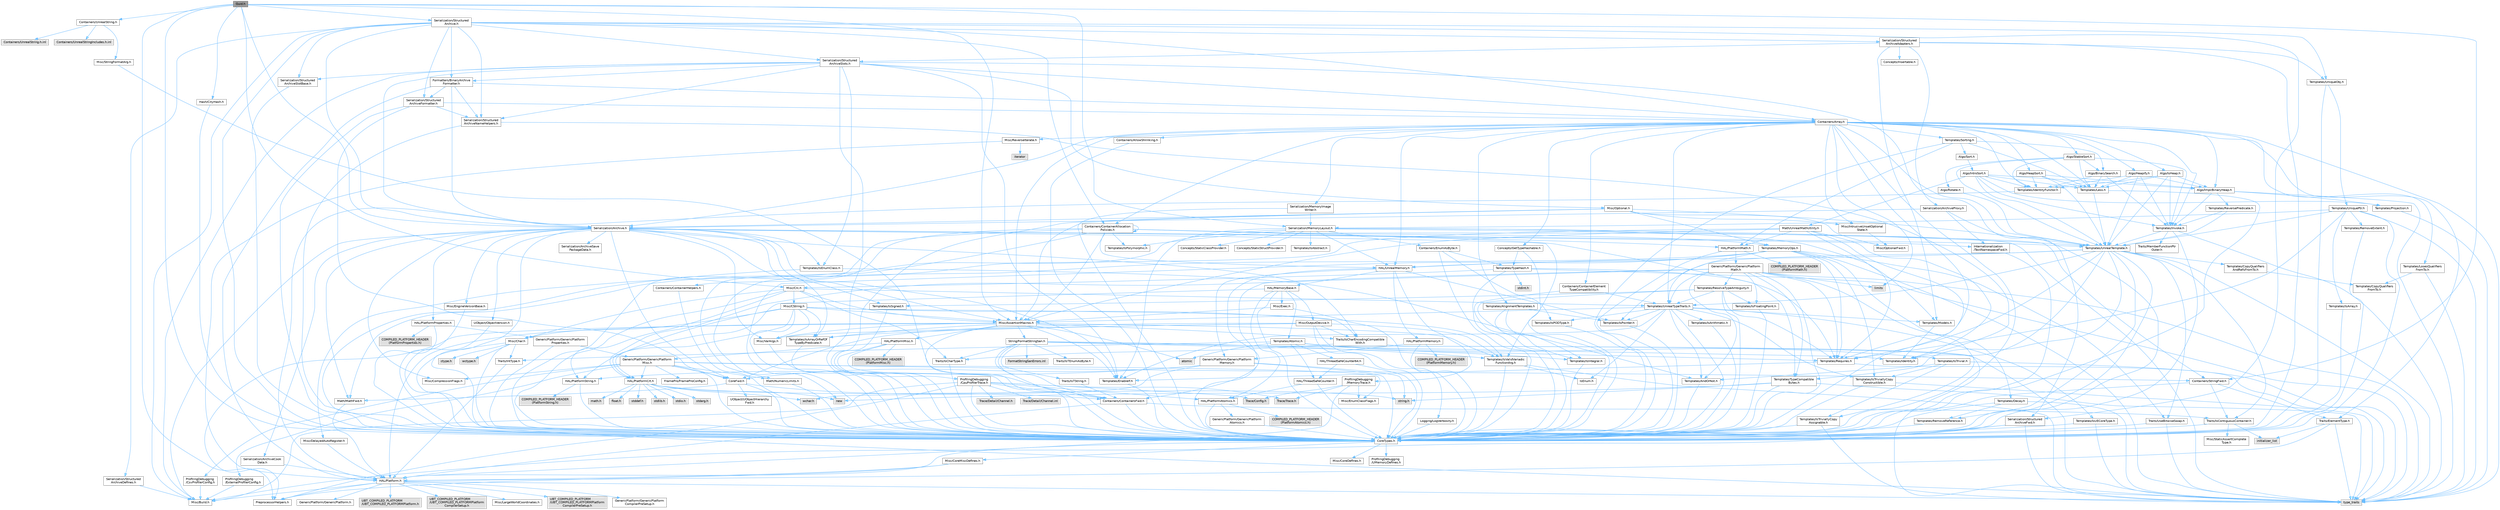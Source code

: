 digraph "Guid.h"
{
 // INTERACTIVE_SVG=YES
 // LATEX_PDF_SIZE
  bgcolor="transparent";
  edge [fontname=Helvetica,fontsize=10,labelfontname=Helvetica,labelfontsize=10];
  node [fontname=Helvetica,fontsize=10,shape=box,height=0.2,width=0.4];
  Node1 [id="Node000001",label="Guid.h",height=0.2,width=0.4,color="gray40", fillcolor="grey60", style="filled", fontcolor="black",tooltip=" "];
  Node1 -> Node2 [id="edge1_Node000001_Node000002",color="steelblue1",style="solid",tooltip=" "];
  Node2 [id="Node000002",label="Containers/StringFwd.h",height=0.2,width=0.4,color="grey40", fillcolor="white", style="filled",URL="$df/d37/StringFwd_8h.html",tooltip=" "];
  Node2 -> Node3 [id="edge2_Node000002_Node000003",color="steelblue1",style="solid",tooltip=" "];
  Node3 [id="Node000003",label="CoreTypes.h",height=0.2,width=0.4,color="grey40", fillcolor="white", style="filled",URL="$dc/dec/CoreTypes_8h.html",tooltip=" "];
  Node3 -> Node4 [id="edge3_Node000003_Node000004",color="steelblue1",style="solid",tooltip=" "];
  Node4 [id="Node000004",label="HAL/Platform.h",height=0.2,width=0.4,color="grey40", fillcolor="white", style="filled",URL="$d9/dd0/Platform_8h.html",tooltip=" "];
  Node4 -> Node5 [id="edge4_Node000004_Node000005",color="steelblue1",style="solid",tooltip=" "];
  Node5 [id="Node000005",label="Misc/Build.h",height=0.2,width=0.4,color="grey40", fillcolor="white", style="filled",URL="$d3/dbb/Build_8h.html",tooltip=" "];
  Node4 -> Node6 [id="edge5_Node000004_Node000006",color="steelblue1",style="solid",tooltip=" "];
  Node6 [id="Node000006",label="Misc/LargeWorldCoordinates.h",height=0.2,width=0.4,color="grey40", fillcolor="white", style="filled",URL="$d2/dcb/LargeWorldCoordinates_8h.html",tooltip=" "];
  Node4 -> Node7 [id="edge6_Node000004_Node000007",color="steelblue1",style="solid",tooltip=" "];
  Node7 [id="Node000007",label="type_traits",height=0.2,width=0.4,color="grey60", fillcolor="#E0E0E0", style="filled",tooltip=" "];
  Node4 -> Node8 [id="edge7_Node000004_Node000008",color="steelblue1",style="solid",tooltip=" "];
  Node8 [id="Node000008",label="PreprocessorHelpers.h",height=0.2,width=0.4,color="grey40", fillcolor="white", style="filled",URL="$db/ddb/PreprocessorHelpers_8h.html",tooltip=" "];
  Node4 -> Node9 [id="edge8_Node000004_Node000009",color="steelblue1",style="solid",tooltip=" "];
  Node9 [id="Node000009",label="UBT_COMPILED_PLATFORM\l/UBT_COMPILED_PLATFORMPlatform\lCompilerPreSetup.h",height=0.2,width=0.4,color="grey60", fillcolor="#E0E0E0", style="filled",tooltip=" "];
  Node4 -> Node10 [id="edge9_Node000004_Node000010",color="steelblue1",style="solid",tooltip=" "];
  Node10 [id="Node000010",label="GenericPlatform/GenericPlatform\lCompilerPreSetup.h",height=0.2,width=0.4,color="grey40", fillcolor="white", style="filled",URL="$d9/dc8/GenericPlatformCompilerPreSetup_8h.html",tooltip=" "];
  Node4 -> Node11 [id="edge10_Node000004_Node000011",color="steelblue1",style="solid",tooltip=" "];
  Node11 [id="Node000011",label="GenericPlatform/GenericPlatform.h",height=0.2,width=0.4,color="grey40", fillcolor="white", style="filled",URL="$d6/d84/GenericPlatform_8h.html",tooltip=" "];
  Node4 -> Node12 [id="edge11_Node000004_Node000012",color="steelblue1",style="solid",tooltip=" "];
  Node12 [id="Node000012",label="UBT_COMPILED_PLATFORM\l/UBT_COMPILED_PLATFORMPlatform.h",height=0.2,width=0.4,color="grey60", fillcolor="#E0E0E0", style="filled",tooltip=" "];
  Node4 -> Node13 [id="edge12_Node000004_Node000013",color="steelblue1",style="solid",tooltip=" "];
  Node13 [id="Node000013",label="UBT_COMPILED_PLATFORM\l/UBT_COMPILED_PLATFORMPlatform\lCompilerSetup.h",height=0.2,width=0.4,color="grey60", fillcolor="#E0E0E0", style="filled",tooltip=" "];
  Node3 -> Node14 [id="edge13_Node000003_Node000014",color="steelblue1",style="solid",tooltip=" "];
  Node14 [id="Node000014",label="ProfilingDebugging\l/UMemoryDefines.h",height=0.2,width=0.4,color="grey40", fillcolor="white", style="filled",URL="$d2/da2/UMemoryDefines_8h.html",tooltip=" "];
  Node3 -> Node15 [id="edge14_Node000003_Node000015",color="steelblue1",style="solid",tooltip=" "];
  Node15 [id="Node000015",label="Misc/CoreMiscDefines.h",height=0.2,width=0.4,color="grey40", fillcolor="white", style="filled",URL="$da/d38/CoreMiscDefines_8h.html",tooltip=" "];
  Node15 -> Node4 [id="edge15_Node000015_Node000004",color="steelblue1",style="solid",tooltip=" "];
  Node15 -> Node8 [id="edge16_Node000015_Node000008",color="steelblue1",style="solid",tooltip=" "];
  Node3 -> Node16 [id="edge17_Node000003_Node000016",color="steelblue1",style="solid",tooltip=" "];
  Node16 [id="Node000016",label="Misc/CoreDefines.h",height=0.2,width=0.4,color="grey40", fillcolor="white", style="filled",URL="$d3/dd2/CoreDefines_8h.html",tooltip=" "];
  Node2 -> Node17 [id="edge18_Node000002_Node000017",color="steelblue1",style="solid",tooltip=" "];
  Node17 [id="Node000017",label="Traits/ElementType.h",height=0.2,width=0.4,color="grey40", fillcolor="white", style="filled",URL="$d5/d4f/ElementType_8h.html",tooltip=" "];
  Node17 -> Node4 [id="edge19_Node000017_Node000004",color="steelblue1",style="solid",tooltip=" "];
  Node17 -> Node18 [id="edge20_Node000017_Node000018",color="steelblue1",style="solid",tooltip=" "];
  Node18 [id="Node000018",label="initializer_list",height=0.2,width=0.4,color="grey60", fillcolor="#E0E0E0", style="filled",tooltip=" "];
  Node17 -> Node7 [id="edge21_Node000017_Node000007",color="steelblue1",style="solid",tooltip=" "];
  Node2 -> Node19 [id="edge22_Node000002_Node000019",color="steelblue1",style="solid",tooltip=" "];
  Node19 [id="Node000019",label="Traits/IsContiguousContainer.h",height=0.2,width=0.4,color="grey40", fillcolor="white", style="filled",URL="$d5/d3c/IsContiguousContainer_8h.html",tooltip=" "];
  Node19 -> Node3 [id="edge23_Node000019_Node000003",color="steelblue1",style="solid",tooltip=" "];
  Node19 -> Node20 [id="edge24_Node000019_Node000020",color="steelblue1",style="solid",tooltip=" "];
  Node20 [id="Node000020",label="Misc/StaticAssertComplete\lType.h",height=0.2,width=0.4,color="grey40", fillcolor="white", style="filled",URL="$d5/d4e/StaticAssertCompleteType_8h.html",tooltip=" "];
  Node19 -> Node18 [id="edge25_Node000019_Node000018",color="steelblue1",style="solid",tooltip=" "];
  Node1 -> Node21 [id="edge26_Node000001_Node000021",color="steelblue1",style="solid",tooltip=" "];
  Node21 [id="Node000021",label="Containers/UnrealString.h",height=0.2,width=0.4,color="grey40", fillcolor="white", style="filled",URL="$d5/dba/UnrealString_8h.html",tooltip=" "];
  Node21 -> Node22 [id="edge27_Node000021_Node000022",color="steelblue1",style="solid",tooltip=" "];
  Node22 [id="Node000022",label="Containers/UnrealStringIncludes.h.inl",height=0.2,width=0.4,color="grey60", fillcolor="#E0E0E0", style="filled",tooltip=" "];
  Node21 -> Node23 [id="edge28_Node000021_Node000023",color="steelblue1",style="solid",tooltip=" "];
  Node23 [id="Node000023",label="Containers/UnrealString.h.inl",height=0.2,width=0.4,color="grey60", fillcolor="#E0E0E0", style="filled",tooltip=" "];
  Node21 -> Node24 [id="edge29_Node000021_Node000024",color="steelblue1",style="solid",tooltip=" "];
  Node24 [id="Node000024",label="Misc/StringFormatArg.h",height=0.2,width=0.4,color="grey40", fillcolor="white", style="filled",URL="$d2/d16/StringFormatArg_8h.html",tooltip=" "];
  Node24 -> Node25 [id="edge30_Node000024_Node000025",color="steelblue1",style="solid",tooltip=" "];
  Node25 [id="Node000025",label="Containers/ContainersFwd.h",height=0.2,width=0.4,color="grey40", fillcolor="white", style="filled",URL="$d4/d0a/ContainersFwd_8h.html",tooltip=" "];
  Node25 -> Node4 [id="edge31_Node000025_Node000004",color="steelblue1",style="solid",tooltip=" "];
  Node25 -> Node3 [id="edge32_Node000025_Node000003",color="steelblue1",style="solid",tooltip=" "];
  Node25 -> Node19 [id="edge33_Node000025_Node000019",color="steelblue1",style="solid",tooltip=" "];
  Node1 -> Node3 [id="edge34_Node000001_Node000003",color="steelblue1",style="solid",tooltip=" "];
  Node1 -> Node8 [id="edge35_Node000001_Node000008",color="steelblue1",style="solid",tooltip=" "];
  Node1 -> Node26 [id="edge36_Node000001_Node000026",color="steelblue1",style="solid",tooltip=" "];
  Node26 [id="Node000026",label="Hash/CityHash.h",height=0.2,width=0.4,color="grey40", fillcolor="white", style="filled",URL="$d0/d13/CityHash_8h.html",tooltip=" "];
  Node26 -> Node3 [id="edge37_Node000026_Node000003",color="steelblue1",style="solid",tooltip=" "];
  Node1 -> Node27 [id="edge38_Node000001_Node000027",color="steelblue1",style="solid",tooltip=" "];
  Node27 [id="Node000027",label="Misc/AssertionMacros.h",height=0.2,width=0.4,color="grey40", fillcolor="white", style="filled",URL="$d0/dfa/AssertionMacros_8h.html",tooltip=" "];
  Node27 -> Node3 [id="edge39_Node000027_Node000003",color="steelblue1",style="solid",tooltip=" "];
  Node27 -> Node4 [id="edge40_Node000027_Node000004",color="steelblue1",style="solid",tooltip=" "];
  Node27 -> Node28 [id="edge41_Node000027_Node000028",color="steelblue1",style="solid",tooltip=" "];
  Node28 [id="Node000028",label="HAL/PlatformMisc.h",height=0.2,width=0.4,color="grey40", fillcolor="white", style="filled",URL="$d0/df5/PlatformMisc_8h.html",tooltip=" "];
  Node28 -> Node3 [id="edge42_Node000028_Node000003",color="steelblue1",style="solid",tooltip=" "];
  Node28 -> Node29 [id="edge43_Node000028_Node000029",color="steelblue1",style="solid",tooltip=" "];
  Node29 [id="Node000029",label="GenericPlatform/GenericPlatform\lMisc.h",height=0.2,width=0.4,color="grey40", fillcolor="white", style="filled",URL="$db/d9a/GenericPlatformMisc_8h.html",tooltip=" "];
  Node29 -> Node2 [id="edge44_Node000029_Node000002",color="steelblue1",style="solid",tooltip=" "];
  Node29 -> Node30 [id="edge45_Node000029_Node000030",color="steelblue1",style="solid",tooltip=" "];
  Node30 [id="Node000030",label="CoreFwd.h",height=0.2,width=0.4,color="grey40", fillcolor="white", style="filled",URL="$d1/d1e/CoreFwd_8h.html",tooltip=" "];
  Node30 -> Node3 [id="edge46_Node000030_Node000003",color="steelblue1",style="solid",tooltip=" "];
  Node30 -> Node25 [id="edge47_Node000030_Node000025",color="steelblue1",style="solid",tooltip=" "];
  Node30 -> Node31 [id="edge48_Node000030_Node000031",color="steelblue1",style="solid",tooltip=" "];
  Node31 [id="Node000031",label="Math/MathFwd.h",height=0.2,width=0.4,color="grey40", fillcolor="white", style="filled",URL="$d2/d10/MathFwd_8h.html",tooltip=" "];
  Node31 -> Node4 [id="edge49_Node000031_Node000004",color="steelblue1",style="solid",tooltip=" "];
  Node30 -> Node32 [id="edge50_Node000030_Node000032",color="steelblue1",style="solid",tooltip=" "];
  Node32 [id="Node000032",label="UObject/UObjectHierarchy\lFwd.h",height=0.2,width=0.4,color="grey40", fillcolor="white", style="filled",URL="$d3/d13/UObjectHierarchyFwd_8h.html",tooltip=" "];
  Node29 -> Node3 [id="edge51_Node000029_Node000003",color="steelblue1",style="solid",tooltip=" "];
  Node29 -> Node33 [id="edge52_Node000029_Node000033",color="steelblue1",style="solid",tooltip=" "];
  Node33 [id="Node000033",label="FramePro/FrameProConfig.h",height=0.2,width=0.4,color="grey40", fillcolor="white", style="filled",URL="$d7/d90/FrameProConfig_8h.html",tooltip=" "];
  Node29 -> Node34 [id="edge53_Node000029_Node000034",color="steelblue1",style="solid",tooltip=" "];
  Node34 [id="Node000034",label="HAL/PlatformCrt.h",height=0.2,width=0.4,color="grey40", fillcolor="white", style="filled",URL="$d8/d75/PlatformCrt_8h.html",tooltip=" "];
  Node34 -> Node35 [id="edge54_Node000034_Node000035",color="steelblue1",style="solid",tooltip=" "];
  Node35 [id="Node000035",label="new",height=0.2,width=0.4,color="grey60", fillcolor="#E0E0E0", style="filled",tooltip=" "];
  Node34 -> Node36 [id="edge55_Node000034_Node000036",color="steelblue1",style="solid",tooltip=" "];
  Node36 [id="Node000036",label="wchar.h",height=0.2,width=0.4,color="grey60", fillcolor="#E0E0E0", style="filled",tooltip=" "];
  Node34 -> Node37 [id="edge56_Node000034_Node000037",color="steelblue1",style="solid",tooltip=" "];
  Node37 [id="Node000037",label="stddef.h",height=0.2,width=0.4,color="grey60", fillcolor="#E0E0E0", style="filled",tooltip=" "];
  Node34 -> Node38 [id="edge57_Node000034_Node000038",color="steelblue1",style="solid",tooltip=" "];
  Node38 [id="Node000038",label="stdlib.h",height=0.2,width=0.4,color="grey60", fillcolor="#E0E0E0", style="filled",tooltip=" "];
  Node34 -> Node39 [id="edge58_Node000034_Node000039",color="steelblue1",style="solid",tooltip=" "];
  Node39 [id="Node000039",label="stdio.h",height=0.2,width=0.4,color="grey60", fillcolor="#E0E0E0", style="filled",tooltip=" "];
  Node34 -> Node40 [id="edge59_Node000034_Node000040",color="steelblue1",style="solid",tooltip=" "];
  Node40 [id="Node000040",label="stdarg.h",height=0.2,width=0.4,color="grey60", fillcolor="#E0E0E0", style="filled",tooltip=" "];
  Node34 -> Node41 [id="edge60_Node000034_Node000041",color="steelblue1",style="solid",tooltip=" "];
  Node41 [id="Node000041",label="math.h",height=0.2,width=0.4,color="grey60", fillcolor="#E0E0E0", style="filled",tooltip=" "];
  Node34 -> Node42 [id="edge61_Node000034_Node000042",color="steelblue1",style="solid",tooltip=" "];
  Node42 [id="Node000042",label="float.h",height=0.2,width=0.4,color="grey60", fillcolor="#E0E0E0", style="filled",tooltip=" "];
  Node34 -> Node43 [id="edge62_Node000034_Node000043",color="steelblue1",style="solid",tooltip=" "];
  Node43 [id="Node000043",label="string.h",height=0.2,width=0.4,color="grey60", fillcolor="#E0E0E0", style="filled",tooltip=" "];
  Node29 -> Node44 [id="edge63_Node000029_Node000044",color="steelblue1",style="solid",tooltip=" "];
  Node44 [id="Node000044",label="Math/NumericLimits.h",height=0.2,width=0.4,color="grey40", fillcolor="white", style="filled",URL="$df/d1b/NumericLimits_8h.html",tooltip=" "];
  Node44 -> Node3 [id="edge64_Node000044_Node000003",color="steelblue1",style="solid",tooltip=" "];
  Node29 -> Node45 [id="edge65_Node000029_Node000045",color="steelblue1",style="solid",tooltip=" "];
  Node45 [id="Node000045",label="Misc/CompressionFlags.h",height=0.2,width=0.4,color="grey40", fillcolor="white", style="filled",URL="$d9/d76/CompressionFlags_8h.html",tooltip=" "];
  Node29 -> Node46 [id="edge66_Node000029_Node000046",color="steelblue1",style="solid",tooltip=" "];
  Node46 [id="Node000046",label="Misc/EnumClassFlags.h",height=0.2,width=0.4,color="grey40", fillcolor="white", style="filled",URL="$d8/de7/EnumClassFlags_8h.html",tooltip=" "];
  Node29 -> Node47 [id="edge67_Node000029_Node000047",color="steelblue1",style="solid",tooltip=" "];
  Node47 [id="Node000047",label="ProfilingDebugging\l/CsvProfilerConfig.h",height=0.2,width=0.4,color="grey40", fillcolor="white", style="filled",URL="$d3/d88/CsvProfilerConfig_8h.html",tooltip=" "];
  Node47 -> Node5 [id="edge68_Node000047_Node000005",color="steelblue1",style="solid",tooltip=" "];
  Node29 -> Node48 [id="edge69_Node000029_Node000048",color="steelblue1",style="solid",tooltip=" "];
  Node48 [id="Node000048",label="ProfilingDebugging\l/ExternalProfilerConfig.h",height=0.2,width=0.4,color="grey40", fillcolor="white", style="filled",URL="$d3/dbb/ExternalProfilerConfig_8h.html",tooltip=" "];
  Node48 -> Node5 [id="edge70_Node000048_Node000005",color="steelblue1",style="solid",tooltip=" "];
  Node28 -> Node49 [id="edge71_Node000028_Node000049",color="steelblue1",style="solid",tooltip=" "];
  Node49 [id="Node000049",label="COMPILED_PLATFORM_HEADER\l(PlatformMisc.h)",height=0.2,width=0.4,color="grey60", fillcolor="#E0E0E0", style="filled",tooltip=" "];
  Node28 -> Node50 [id="edge72_Node000028_Node000050",color="steelblue1",style="solid",tooltip=" "];
  Node50 [id="Node000050",label="ProfilingDebugging\l/CpuProfilerTrace.h",height=0.2,width=0.4,color="grey40", fillcolor="white", style="filled",URL="$da/dcb/CpuProfilerTrace_8h.html",tooltip=" "];
  Node50 -> Node3 [id="edge73_Node000050_Node000003",color="steelblue1",style="solid",tooltip=" "];
  Node50 -> Node25 [id="edge74_Node000050_Node000025",color="steelblue1",style="solid",tooltip=" "];
  Node50 -> Node51 [id="edge75_Node000050_Node000051",color="steelblue1",style="solid",tooltip=" "];
  Node51 [id="Node000051",label="HAL/PlatformAtomics.h",height=0.2,width=0.4,color="grey40", fillcolor="white", style="filled",URL="$d3/d36/PlatformAtomics_8h.html",tooltip=" "];
  Node51 -> Node3 [id="edge76_Node000051_Node000003",color="steelblue1",style="solid",tooltip=" "];
  Node51 -> Node52 [id="edge77_Node000051_Node000052",color="steelblue1",style="solid",tooltip=" "];
  Node52 [id="Node000052",label="GenericPlatform/GenericPlatform\lAtomics.h",height=0.2,width=0.4,color="grey40", fillcolor="white", style="filled",URL="$da/d72/GenericPlatformAtomics_8h.html",tooltip=" "];
  Node52 -> Node3 [id="edge78_Node000052_Node000003",color="steelblue1",style="solid",tooltip=" "];
  Node51 -> Node53 [id="edge79_Node000051_Node000053",color="steelblue1",style="solid",tooltip=" "];
  Node53 [id="Node000053",label="COMPILED_PLATFORM_HEADER\l(PlatformAtomics.h)",height=0.2,width=0.4,color="grey60", fillcolor="#E0E0E0", style="filled",tooltip=" "];
  Node50 -> Node8 [id="edge80_Node000050_Node000008",color="steelblue1",style="solid",tooltip=" "];
  Node50 -> Node5 [id="edge81_Node000050_Node000005",color="steelblue1",style="solid",tooltip=" "];
  Node50 -> Node54 [id="edge82_Node000050_Node000054",color="steelblue1",style="solid",tooltip=" "];
  Node54 [id="Node000054",label="Trace/Config.h",height=0.2,width=0.4,color="grey60", fillcolor="#E0E0E0", style="filled",tooltip=" "];
  Node50 -> Node55 [id="edge83_Node000050_Node000055",color="steelblue1",style="solid",tooltip=" "];
  Node55 [id="Node000055",label="Trace/Detail/Channel.h",height=0.2,width=0.4,color="grey60", fillcolor="#E0E0E0", style="filled",tooltip=" "];
  Node50 -> Node56 [id="edge84_Node000050_Node000056",color="steelblue1",style="solid",tooltip=" "];
  Node56 [id="Node000056",label="Trace/Detail/Channel.inl",height=0.2,width=0.4,color="grey60", fillcolor="#E0E0E0", style="filled",tooltip=" "];
  Node50 -> Node57 [id="edge85_Node000050_Node000057",color="steelblue1",style="solid",tooltip=" "];
  Node57 [id="Node000057",label="Trace/Trace.h",height=0.2,width=0.4,color="grey60", fillcolor="#E0E0E0", style="filled",tooltip=" "];
  Node27 -> Node8 [id="edge86_Node000027_Node000008",color="steelblue1",style="solid",tooltip=" "];
  Node27 -> Node58 [id="edge87_Node000027_Node000058",color="steelblue1",style="solid",tooltip=" "];
  Node58 [id="Node000058",label="Templates/EnableIf.h",height=0.2,width=0.4,color="grey40", fillcolor="white", style="filled",URL="$d7/d60/EnableIf_8h.html",tooltip=" "];
  Node58 -> Node3 [id="edge88_Node000058_Node000003",color="steelblue1",style="solid",tooltip=" "];
  Node27 -> Node59 [id="edge89_Node000027_Node000059",color="steelblue1",style="solid",tooltip=" "];
  Node59 [id="Node000059",label="Templates/IsArrayOrRefOf\lTypeByPredicate.h",height=0.2,width=0.4,color="grey40", fillcolor="white", style="filled",URL="$d6/da1/IsArrayOrRefOfTypeByPredicate_8h.html",tooltip=" "];
  Node59 -> Node3 [id="edge90_Node000059_Node000003",color="steelblue1",style="solid",tooltip=" "];
  Node27 -> Node60 [id="edge91_Node000027_Node000060",color="steelblue1",style="solid",tooltip=" "];
  Node60 [id="Node000060",label="Templates/IsValidVariadic\lFunctionArg.h",height=0.2,width=0.4,color="grey40", fillcolor="white", style="filled",URL="$d0/dc8/IsValidVariadicFunctionArg_8h.html",tooltip=" "];
  Node60 -> Node3 [id="edge92_Node000060_Node000003",color="steelblue1",style="solid",tooltip=" "];
  Node60 -> Node61 [id="edge93_Node000060_Node000061",color="steelblue1",style="solid",tooltip=" "];
  Node61 [id="Node000061",label="IsEnum.h",height=0.2,width=0.4,color="grey40", fillcolor="white", style="filled",URL="$d4/de5/IsEnum_8h.html",tooltip=" "];
  Node60 -> Node7 [id="edge94_Node000060_Node000007",color="steelblue1",style="solid",tooltip=" "];
  Node27 -> Node62 [id="edge95_Node000027_Node000062",color="steelblue1",style="solid",tooltip=" "];
  Node62 [id="Node000062",label="Traits/IsCharEncodingCompatible\lWith.h",height=0.2,width=0.4,color="grey40", fillcolor="white", style="filled",URL="$df/dd1/IsCharEncodingCompatibleWith_8h.html",tooltip=" "];
  Node62 -> Node7 [id="edge96_Node000062_Node000007",color="steelblue1",style="solid",tooltip=" "];
  Node62 -> Node63 [id="edge97_Node000062_Node000063",color="steelblue1",style="solid",tooltip=" "];
  Node63 [id="Node000063",label="Traits/IsCharType.h",height=0.2,width=0.4,color="grey40", fillcolor="white", style="filled",URL="$db/d51/IsCharType_8h.html",tooltip=" "];
  Node63 -> Node3 [id="edge98_Node000063_Node000003",color="steelblue1",style="solid",tooltip=" "];
  Node27 -> Node64 [id="edge99_Node000027_Node000064",color="steelblue1",style="solid",tooltip=" "];
  Node64 [id="Node000064",label="Misc/VarArgs.h",height=0.2,width=0.4,color="grey40", fillcolor="white", style="filled",URL="$d5/d6f/VarArgs_8h.html",tooltip=" "];
  Node64 -> Node3 [id="edge100_Node000064_Node000003",color="steelblue1",style="solid",tooltip=" "];
  Node27 -> Node65 [id="edge101_Node000027_Node000065",color="steelblue1",style="solid",tooltip=" "];
  Node65 [id="Node000065",label="String/FormatStringSan.h",height=0.2,width=0.4,color="grey40", fillcolor="white", style="filled",URL="$d3/d8b/FormatStringSan_8h.html",tooltip=" "];
  Node65 -> Node7 [id="edge102_Node000065_Node000007",color="steelblue1",style="solid",tooltip=" "];
  Node65 -> Node3 [id="edge103_Node000065_Node000003",color="steelblue1",style="solid",tooltip=" "];
  Node65 -> Node66 [id="edge104_Node000065_Node000066",color="steelblue1",style="solid",tooltip=" "];
  Node66 [id="Node000066",label="Templates/Requires.h",height=0.2,width=0.4,color="grey40", fillcolor="white", style="filled",URL="$dc/d96/Requires_8h.html",tooltip=" "];
  Node66 -> Node58 [id="edge105_Node000066_Node000058",color="steelblue1",style="solid",tooltip=" "];
  Node66 -> Node7 [id="edge106_Node000066_Node000007",color="steelblue1",style="solid",tooltip=" "];
  Node65 -> Node67 [id="edge107_Node000065_Node000067",color="steelblue1",style="solid",tooltip=" "];
  Node67 [id="Node000067",label="Templates/Identity.h",height=0.2,width=0.4,color="grey40", fillcolor="white", style="filled",URL="$d0/dd5/Identity_8h.html",tooltip=" "];
  Node65 -> Node60 [id="edge108_Node000065_Node000060",color="steelblue1",style="solid",tooltip=" "];
  Node65 -> Node63 [id="edge109_Node000065_Node000063",color="steelblue1",style="solid",tooltip=" "];
  Node65 -> Node68 [id="edge110_Node000065_Node000068",color="steelblue1",style="solid",tooltip=" "];
  Node68 [id="Node000068",label="Traits/IsTEnumAsByte.h",height=0.2,width=0.4,color="grey40", fillcolor="white", style="filled",URL="$d1/de6/IsTEnumAsByte_8h.html",tooltip=" "];
  Node65 -> Node69 [id="edge111_Node000065_Node000069",color="steelblue1",style="solid",tooltip=" "];
  Node69 [id="Node000069",label="Traits/IsTString.h",height=0.2,width=0.4,color="grey40", fillcolor="white", style="filled",URL="$d0/df8/IsTString_8h.html",tooltip=" "];
  Node69 -> Node25 [id="edge112_Node000069_Node000025",color="steelblue1",style="solid",tooltip=" "];
  Node65 -> Node25 [id="edge113_Node000065_Node000025",color="steelblue1",style="solid",tooltip=" "];
  Node65 -> Node70 [id="edge114_Node000065_Node000070",color="steelblue1",style="solid",tooltip=" "];
  Node70 [id="Node000070",label="FormatStringSanErrors.inl",height=0.2,width=0.4,color="grey60", fillcolor="#E0E0E0", style="filled",tooltip=" "];
  Node27 -> Node71 [id="edge115_Node000027_Node000071",color="steelblue1",style="solid",tooltip=" "];
  Node71 [id="Node000071",label="atomic",height=0.2,width=0.4,color="grey60", fillcolor="#E0E0E0", style="filled",tooltip=" "];
  Node1 -> Node72 [id="edge116_Node000001_Node000072",color="steelblue1",style="solid",tooltip=" "];
  Node72 [id="Node000072",label="Misc/Crc.h",height=0.2,width=0.4,color="grey40", fillcolor="white", style="filled",URL="$d4/dd2/Crc_8h.html",tooltip=" "];
  Node72 -> Node3 [id="edge117_Node000072_Node000003",color="steelblue1",style="solid",tooltip=" "];
  Node72 -> Node73 [id="edge118_Node000072_Node000073",color="steelblue1",style="solid",tooltip=" "];
  Node73 [id="Node000073",label="HAL/PlatformString.h",height=0.2,width=0.4,color="grey40", fillcolor="white", style="filled",URL="$db/db5/PlatformString_8h.html",tooltip=" "];
  Node73 -> Node3 [id="edge119_Node000073_Node000003",color="steelblue1",style="solid",tooltip=" "];
  Node73 -> Node74 [id="edge120_Node000073_Node000074",color="steelblue1",style="solid",tooltip=" "];
  Node74 [id="Node000074",label="COMPILED_PLATFORM_HEADER\l(PlatformString.h)",height=0.2,width=0.4,color="grey60", fillcolor="#E0E0E0", style="filled",tooltip=" "];
  Node72 -> Node27 [id="edge121_Node000072_Node000027",color="steelblue1",style="solid",tooltip=" "];
  Node72 -> Node75 [id="edge122_Node000072_Node000075",color="steelblue1",style="solid",tooltip=" "];
  Node75 [id="Node000075",label="Misc/CString.h",height=0.2,width=0.4,color="grey40", fillcolor="white", style="filled",URL="$d2/d49/CString_8h.html",tooltip=" "];
  Node75 -> Node3 [id="edge123_Node000075_Node000003",color="steelblue1",style="solid",tooltip=" "];
  Node75 -> Node34 [id="edge124_Node000075_Node000034",color="steelblue1",style="solid",tooltip=" "];
  Node75 -> Node73 [id="edge125_Node000075_Node000073",color="steelblue1",style="solid",tooltip=" "];
  Node75 -> Node27 [id="edge126_Node000075_Node000027",color="steelblue1",style="solid",tooltip=" "];
  Node75 -> Node76 [id="edge127_Node000075_Node000076",color="steelblue1",style="solid",tooltip=" "];
  Node76 [id="Node000076",label="Misc/Char.h",height=0.2,width=0.4,color="grey40", fillcolor="white", style="filled",URL="$d0/d58/Char_8h.html",tooltip=" "];
  Node76 -> Node3 [id="edge128_Node000076_Node000003",color="steelblue1",style="solid",tooltip=" "];
  Node76 -> Node77 [id="edge129_Node000076_Node000077",color="steelblue1",style="solid",tooltip=" "];
  Node77 [id="Node000077",label="Traits/IntType.h",height=0.2,width=0.4,color="grey40", fillcolor="white", style="filled",URL="$d7/deb/IntType_8h.html",tooltip=" "];
  Node77 -> Node4 [id="edge130_Node000077_Node000004",color="steelblue1",style="solid",tooltip=" "];
  Node76 -> Node78 [id="edge131_Node000076_Node000078",color="steelblue1",style="solid",tooltip=" "];
  Node78 [id="Node000078",label="ctype.h",height=0.2,width=0.4,color="grey60", fillcolor="#E0E0E0", style="filled",tooltip=" "];
  Node76 -> Node79 [id="edge132_Node000076_Node000079",color="steelblue1",style="solid",tooltip=" "];
  Node79 [id="Node000079",label="wctype.h",height=0.2,width=0.4,color="grey60", fillcolor="#E0E0E0", style="filled",tooltip=" "];
  Node76 -> Node7 [id="edge133_Node000076_Node000007",color="steelblue1",style="solid",tooltip=" "];
  Node75 -> Node64 [id="edge134_Node000075_Node000064",color="steelblue1",style="solid",tooltip=" "];
  Node75 -> Node59 [id="edge135_Node000075_Node000059",color="steelblue1",style="solid",tooltip=" "];
  Node75 -> Node60 [id="edge136_Node000075_Node000060",color="steelblue1",style="solid",tooltip=" "];
  Node75 -> Node62 [id="edge137_Node000075_Node000062",color="steelblue1",style="solid",tooltip=" "];
  Node72 -> Node76 [id="edge138_Node000072_Node000076",color="steelblue1",style="solid",tooltip=" "];
  Node72 -> Node80 [id="edge139_Node000072_Node000080",color="steelblue1",style="solid",tooltip=" "];
  Node80 [id="Node000080",label="Templates/UnrealTypeTraits.h",height=0.2,width=0.4,color="grey40", fillcolor="white", style="filled",URL="$d2/d2d/UnrealTypeTraits_8h.html",tooltip=" "];
  Node80 -> Node3 [id="edge140_Node000080_Node000003",color="steelblue1",style="solid",tooltip=" "];
  Node80 -> Node81 [id="edge141_Node000080_Node000081",color="steelblue1",style="solid",tooltip=" "];
  Node81 [id="Node000081",label="Templates/IsPointer.h",height=0.2,width=0.4,color="grey40", fillcolor="white", style="filled",URL="$d7/d05/IsPointer_8h.html",tooltip=" "];
  Node81 -> Node3 [id="edge142_Node000081_Node000003",color="steelblue1",style="solid",tooltip=" "];
  Node80 -> Node27 [id="edge143_Node000080_Node000027",color="steelblue1",style="solid",tooltip=" "];
  Node80 -> Node82 [id="edge144_Node000080_Node000082",color="steelblue1",style="solid",tooltip=" "];
  Node82 [id="Node000082",label="Templates/AndOrNot.h",height=0.2,width=0.4,color="grey40", fillcolor="white", style="filled",URL="$db/d0a/AndOrNot_8h.html",tooltip=" "];
  Node82 -> Node3 [id="edge145_Node000082_Node000003",color="steelblue1",style="solid",tooltip=" "];
  Node80 -> Node58 [id="edge146_Node000080_Node000058",color="steelblue1",style="solid",tooltip=" "];
  Node80 -> Node83 [id="edge147_Node000080_Node000083",color="steelblue1",style="solid",tooltip=" "];
  Node83 [id="Node000083",label="Templates/IsArithmetic.h",height=0.2,width=0.4,color="grey40", fillcolor="white", style="filled",URL="$d2/d5d/IsArithmetic_8h.html",tooltip=" "];
  Node83 -> Node3 [id="edge148_Node000083_Node000003",color="steelblue1",style="solid",tooltip=" "];
  Node80 -> Node61 [id="edge149_Node000080_Node000061",color="steelblue1",style="solid",tooltip=" "];
  Node80 -> Node84 [id="edge150_Node000080_Node000084",color="steelblue1",style="solid",tooltip=" "];
  Node84 [id="Node000084",label="Templates/Models.h",height=0.2,width=0.4,color="grey40", fillcolor="white", style="filled",URL="$d3/d0c/Models_8h.html",tooltip=" "];
  Node84 -> Node67 [id="edge151_Node000084_Node000067",color="steelblue1",style="solid",tooltip=" "];
  Node80 -> Node85 [id="edge152_Node000080_Node000085",color="steelblue1",style="solid",tooltip=" "];
  Node85 [id="Node000085",label="Templates/IsPODType.h",height=0.2,width=0.4,color="grey40", fillcolor="white", style="filled",URL="$d7/db1/IsPODType_8h.html",tooltip=" "];
  Node85 -> Node3 [id="edge153_Node000085_Node000003",color="steelblue1",style="solid",tooltip=" "];
  Node80 -> Node86 [id="edge154_Node000080_Node000086",color="steelblue1",style="solid",tooltip=" "];
  Node86 [id="Node000086",label="Templates/IsUECoreType.h",height=0.2,width=0.4,color="grey40", fillcolor="white", style="filled",URL="$d1/db8/IsUECoreType_8h.html",tooltip=" "];
  Node86 -> Node3 [id="edge155_Node000086_Node000003",color="steelblue1",style="solid",tooltip=" "];
  Node86 -> Node7 [id="edge156_Node000086_Node000007",color="steelblue1",style="solid",tooltip=" "];
  Node80 -> Node87 [id="edge157_Node000080_Node000087",color="steelblue1",style="solid",tooltip=" "];
  Node87 [id="Node000087",label="Templates/IsTriviallyCopy\lConstructible.h",height=0.2,width=0.4,color="grey40", fillcolor="white", style="filled",URL="$d3/d78/IsTriviallyCopyConstructible_8h.html",tooltip=" "];
  Node87 -> Node3 [id="edge158_Node000087_Node000003",color="steelblue1",style="solid",tooltip=" "];
  Node87 -> Node7 [id="edge159_Node000087_Node000007",color="steelblue1",style="solid",tooltip=" "];
  Node72 -> Node63 [id="edge160_Node000072_Node000063",color="steelblue1",style="solid",tooltip=" "];
  Node1 -> Node88 [id="edge161_Node000001_Node000088",color="steelblue1",style="solid",tooltip=" "];
  Node88 [id="Node000088",label="Serialization/Archive.h",height=0.2,width=0.4,color="grey40", fillcolor="white", style="filled",URL="$d7/d3b/Archive_8h.html",tooltip=" "];
  Node88 -> Node30 [id="edge162_Node000088_Node000030",color="steelblue1",style="solid",tooltip=" "];
  Node88 -> Node3 [id="edge163_Node000088_Node000003",color="steelblue1",style="solid",tooltip=" "];
  Node88 -> Node89 [id="edge164_Node000088_Node000089",color="steelblue1",style="solid",tooltip=" "];
  Node89 [id="Node000089",label="HAL/PlatformProperties.h",height=0.2,width=0.4,color="grey40", fillcolor="white", style="filled",URL="$d9/db0/PlatformProperties_8h.html",tooltip=" "];
  Node89 -> Node3 [id="edge165_Node000089_Node000003",color="steelblue1",style="solid",tooltip=" "];
  Node89 -> Node90 [id="edge166_Node000089_Node000090",color="steelblue1",style="solid",tooltip=" "];
  Node90 [id="Node000090",label="GenericPlatform/GenericPlatform\lProperties.h",height=0.2,width=0.4,color="grey40", fillcolor="white", style="filled",URL="$d2/dcd/GenericPlatformProperties_8h.html",tooltip=" "];
  Node90 -> Node3 [id="edge167_Node000090_Node000003",color="steelblue1",style="solid",tooltip=" "];
  Node90 -> Node29 [id="edge168_Node000090_Node000029",color="steelblue1",style="solid",tooltip=" "];
  Node89 -> Node91 [id="edge169_Node000089_Node000091",color="steelblue1",style="solid",tooltip=" "];
  Node91 [id="Node000091",label="COMPILED_PLATFORM_HEADER\l(PlatformProperties.h)",height=0.2,width=0.4,color="grey60", fillcolor="#E0E0E0", style="filled",tooltip=" "];
  Node88 -> Node92 [id="edge170_Node000088_Node000092",color="steelblue1",style="solid",tooltip=" "];
  Node92 [id="Node000092",label="Internationalization\l/TextNamespaceFwd.h",height=0.2,width=0.4,color="grey40", fillcolor="white", style="filled",URL="$d8/d97/TextNamespaceFwd_8h.html",tooltip=" "];
  Node92 -> Node3 [id="edge171_Node000092_Node000003",color="steelblue1",style="solid",tooltip=" "];
  Node88 -> Node31 [id="edge172_Node000088_Node000031",color="steelblue1",style="solid",tooltip=" "];
  Node88 -> Node27 [id="edge173_Node000088_Node000027",color="steelblue1",style="solid",tooltip=" "];
  Node88 -> Node5 [id="edge174_Node000088_Node000005",color="steelblue1",style="solid",tooltip=" "];
  Node88 -> Node45 [id="edge175_Node000088_Node000045",color="steelblue1",style="solid",tooltip=" "];
  Node88 -> Node93 [id="edge176_Node000088_Node000093",color="steelblue1",style="solid",tooltip=" "];
  Node93 [id="Node000093",label="Misc/EngineVersionBase.h",height=0.2,width=0.4,color="grey40", fillcolor="white", style="filled",URL="$d5/d2b/EngineVersionBase_8h.html",tooltip=" "];
  Node93 -> Node3 [id="edge177_Node000093_Node000003",color="steelblue1",style="solid",tooltip=" "];
  Node88 -> Node64 [id="edge178_Node000088_Node000064",color="steelblue1",style="solid",tooltip=" "];
  Node88 -> Node94 [id="edge179_Node000088_Node000094",color="steelblue1",style="solid",tooltip=" "];
  Node94 [id="Node000094",label="Serialization/ArchiveCook\lData.h",height=0.2,width=0.4,color="grey40", fillcolor="white", style="filled",URL="$dc/db6/ArchiveCookData_8h.html",tooltip=" "];
  Node94 -> Node4 [id="edge180_Node000094_Node000004",color="steelblue1",style="solid",tooltip=" "];
  Node88 -> Node95 [id="edge181_Node000088_Node000095",color="steelblue1",style="solid",tooltip=" "];
  Node95 [id="Node000095",label="Serialization/ArchiveSave\lPackageData.h",height=0.2,width=0.4,color="grey40", fillcolor="white", style="filled",URL="$d1/d37/ArchiveSavePackageData_8h.html",tooltip=" "];
  Node88 -> Node58 [id="edge182_Node000088_Node000058",color="steelblue1",style="solid",tooltip=" "];
  Node88 -> Node59 [id="edge183_Node000088_Node000059",color="steelblue1",style="solid",tooltip=" "];
  Node88 -> Node96 [id="edge184_Node000088_Node000096",color="steelblue1",style="solid",tooltip=" "];
  Node96 [id="Node000096",label="Templates/IsEnumClass.h",height=0.2,width=0.4,color="grey40", fillcolor="white", style="filled",URL="$d7/d15/IsEnumClass_8h.html",tooltip=" "];
  Node96 -> Node3 [id="edge185_Node000096_Node000003",color="steelblue1",style="solid",tooltip=" "];
  Node96 -> Node82 [id="edge186_Node000096_Node000082",color="steelblue1",style="solid",tooltip=" "];
  Node88 -> Node97 [id="edge187_Node000088_Node000097",color="steelblue1",style="solid",tooltip=" "];
  Node97 [id="Node000097",label="Templates/IsSigned.h",height=0.2,width=0.4,color="grey40", fillcolor="white", style="filled",URL="$d8/dd8/IsSigned_8h.html",tooltip=" "];
  Node97 -> Node3 [id="edge188_Node000097_Node000003",color="steelblue1",style="solid",tooltip=" "];
  Node88 -> Node60 [id="edge189_Node000088_Node000060",color="steelblue1",style="solid",tooltip=" "];
  Node88 -> Node98 [id="edge190_Node000088_Node000098",color="steelblue1",style="solid",tooltip=" "];
  Node98 [id="Node000098",label="Templates/UnrealTemplate.h",height=0.2,width=0.4,color="grey40", fillcolor="white", style="filled",URL="$d4/d24/UnrealTemplate_8h.html",tooltip=" "];
  Node98 -> Node3 [id="edge191_Node000098_Node000003",color="steelblue1",style="solid",tooltip=" "];
  Node98 -> Node81 [id="edge192_Node000098_Node000081",color="steelblue1",style="solid",tooltip=" "];
  Node98 -> Node99 [id="edge193_Node000098_Node000099",color="steelblue1",style="solid",tooltip=" "];
  Node99 [id="Node000099",label="HAL/UnrealMemory.h",height=0.2,width=0.4,color="grey40", fillcolor="white", style="filled",URL="$d9/d96/UnrealMemory_8h.html",tooltip=" "];
  Node99 -> Node3 [id="edge194_Node000099_Node000003",color="steelblue1",style="solid",tooltip=" "];
  Node99 -> Node100 [id="edge195_Node000099_Node000100",color="steelblue1",style="solid",tooltip=" "];
  Node100 [id="Node000100",label="GenericPlatform/GenericPlatform\lMemory.h",height=0.2,width=0.4,color="grey40", fillcolor="white", style="filled",URL="$dd/d22/GenericPlatformMemory_8h.html",tooltip=" "];
  Node100 -> Node30 [id="edge196_Node000100_Node000030",color="steelblue1",style="solid",tooltip=" "];
  Node100 -> Node3 [id="edge197_Node000100_Node000003",color="steelblue1",style="solid",tooltip=" "];
  Node100 -> Node73 [id="edge198_Node000100_Node000073",color="steelblue1",style="solid",tooltip=" "];
  Node100 -> Node43 [id="edge199_Node000100_Node000043",color="steelblue1",style="solid",tooltip=" "];
  Node100 -> Node36 [id="edge200_Node000100_Node000036",color="steelblue1",style="solid",tooltip=" "];
  Node99 -> Node101 [id="edge201_Node000099_Node000101",color="steelblue1",style="solid",tooltip=" "];
  Node101 [id="Node000101",label="HAL/MemoryBase.h",height=0.2,width=0.4,color="grey40", fillcolor="white", style="filled",URL="$d6/d9f/MemoryBase_8h.html",tooltip=" "];
  Node101 -> Node3 [id="edge202_Node000101_Node000003",color="steelblue1",style="solid",tooltip=" "];
  Node101 -> Node51 [id="edge203_Node000101_Node000051",color="steelblue1",style="solid",tooltip=" "];
  Node101 -> Node34 [id="edge204_Node000101_Node000034",color="steelblue1",style="solid",tooltip=" "];
  Node101 -> Node102 [id="edge205_Node000101_Node000102",color="steelblue1",style="solid",tooltip=" "];
  Node102 [id="Node000102",label="Misc/Exec.h",height=0.2,width=0.4,color="grey40", fillcolor="white", style="filled",URL="$de/ddb/Exec_8h.html",tooltip=" "];
  Node102 -> Node3 [id="edge206_Node000102_Node000003",color="steelblue1",style="solid",tooltip=" "];
  Node102 -> Node27 [id="edge207_Node000102_Node000027",color="steelblue1",style="solid",tooltip=" "];
  Node101 -> Node103 [id="edge208_Node000101_Node000103",color="steelblue1",style="solid",tooltip=" "];
  Node103 [id="Node000103",label="Misc/OutputDevice.h",height=0.2,width=0.4,color="grey40", fillcolor="white", style="filled",URL="$d7/d32/OutputDevice_8h.html",tooltip=" "];
  Node103 -> Node30 [id="edge209_Node000103_Node000030",color="steelblue1",style="solid",tooltip=" "];
  Node103 -> Node3 [id="edge210_Node000103_Node000003",color="steelblue1",style="solid",tooltip=" "];
  Node103 -> Node104 [id="edge211_Node000103_Node000104",color="steelblue1",style="solid",tooltip=" "];
  Node104 [id="Node000104",label="Logging/LogVerbosity.h",height=0.2,width=0.4,color="grey40", fillcolor="white", style="filled",URL="$d2/d8f/LogVerbosity_8h.html",tooltip=" "];
  Node104 -> Node3 [id="edge212_Node000104_Node000003",color="steelblue1",style="solid",tooltip=" "];
  Node103 -> Node64 [id="edge213_Node000103_Node000064",color="steelblue1",style="solid",tooltip=" "];
  Node103 -> Node59 [id="edge214_Node000103_Node000059",color="steelblue1",style="solid",tooltip=" "];
  Node103 -> Node60 [id="edge215_Node000103_Node000060",color="steelblue1",style="solid",tooltip=" "];
  Node103 -> Node62 [id="edge216_Node000103_Node000062",color="steelblue1",style="solid",tooltip=" "];
  Node101 -> Node105 [id="edge217_Node000101_Node000105",color="steelblue1",style="solid",tooltip=" "];
  Node105 [id="Node000105",label="Templates/Atomic.h",height=0.2,width=0.4,color="grey40", fillcolor="white", style="filled",URL="$d3/d91/Atomic_8h.html",tooltip=" "];
  Node105 -> Node106 [id="edge218_Node000105_Node000106",color="steelblue1",style="solid",tooltip=" "];
  Node106 [id="Node000106",label="HAL/ThreadSafeCounter.h",height=0.2,width=0.4,color="grey40", fillcolor="white", style="filled",URL="$dc/dc9/ThreadSafeCounter_8h.html",tooltip=" "];
  Node106 -> Node3 [id="edge219_Node000106_Node000003",color="steelblue1",style="solid",tooltip=" "];
  Node106 -> Node51 [id="edge220_Node000106_Node000051",color="steelblue1",style="solid",tooltip=" "];
  Node105 -> Node107 [id="edge221_Node000105_Node000107",color="steelblue1",style="solid",tooltip=" "];
  Node107 [id="Node000107",label="HAL/ThreadSafeCounter64.h",height=0.2,width=0.4,color="grey40", fillcolor="white", style="filled",URL="$d0/d12/ThreadSafeCounter64_8h.html",tooltip=" "];
  Node107 -> Node3 [id="edge222_Node000107_Node000003",color="steelblue1",style="solid",tooltip=" "];
  Node107 -> Node106 [id="edge223_Node000107_Node000106",color="steelblue1",style="solid",tooltip=" "];
  Node105 -> Node108 [id="edge224_Node000105_Node000108",color="steelblue1",style="solid",tooltip=" "];
  Node108 [id="Node000108",label="Templates/IsIntegral.h",height=0.2,width=0.4,color="grey40", fillcolor="white", style="filled",URL="$da/d64/IsIntegral_8h.html",tooltip=" "];
  Node108 -> Node3 [id="edge225_Node000108_Node000003",color="steelblue1",style="solid",tooltip=" "];
  Node105 -> Node109 [id="edge226_Node000105_Node000109",color="steelblue1",style="solid",tooltip=" "];
  Node109 [id="Node000109",label="Templates/IsTrivial.h",height=0.2,width=0.4,color="grey40", fillcolor="white", style="filled",URL="$da/d4c/IsTrivial_8h.html",tooltip=" "];
  Node109 -> Node82 [id="edge227_Node000109_Node000082",color="steelblue1",style="solid",tooltip=" "];
  Node109 -> Node87 [id="edge228_Node000109_Node000087",color="steelblue1",style="solid",tooltip=" "];
  Node109 -> Node110 [id="edge229_Node000109_Node000110",color="steelblue1",style="solid",tooltip=" "];
  Node110 [id="Node000110",label="Templates/IsTriviallyCopy\lAssignable.h",height=0.2,width=0.4,color="grey40", fillcolor="white", style="filled",URL="$d2/df2/IsTriviallyCopyAssignable_8h.html",tooltip=" "];
  Node110 -> Node3 [id="edge230_Node000110_Node000003",color="steelblue1",style="solid",tooltip=" "];
  Node110 -> Node7 [id="edge231_Node000110_Node000007",color="steelblue1",style="solid",tooltip=" "];
  Node109 -> Node7 [id="edge232_Node000109_Node000007",color="steelblue1",style="solid",tooltip=" "];
  Node105 -> Node77 [id="edge233_Node000105_Node000077",color="steelblue1",style="solid",tooltip=" "];
  Node105 -> Node71 [id="edge234_Node000105_Node000071",color="steelblue1",style="solid",tooltip=" "];
  Node99 -> Node111 [id="edge235_Node000099_Node000111",color="steelblue1",style="solid",tooltip=" "];
  Node111 [id="Node000111",label="HAL/PlatformMemory.h",height=0.2,width=0.4,color="grey40", fillcolor="white", style="filled",URL="$de/d68/PlatformMemory_8h.html",tooltip=" "];
  Node111 -> Node3 [id="edge236_Node000111_Node000003",color="steelblue1",style="solid",tooltip=" "];
  Node111 -> Node100 [id="edge237_Node000111_Node000100",color="steelblue1",style="solid",tooltip=" "];
  Node111 -> Node112 [id="edge238_Node000111_Node000112",color="steelblue1",style="solid",tooltip=" "];
  Node112 [id="Node000112",label="COMPILED_PLATFORM_HEADER\l(PlatformMemory.h)",height=0.2,width=0.4,color="grey60", fillcolor="#E0E0E0", style="filled",tooltip=" "];
  Node99 -> Node113 [id="edge239_Node000099_Node000113",color="steelblue1",style="solid",tooltip=" "];
  Node113 [id="Node000113",label="ProfilingDebugging\l/MemoryTrace.h",height=0.2,width=0.4,color="grey40", fillcolor="white", style="filled",URL="$da/dd7/MemoryTrace_8h.html",tooltip=" "];
  Node113 -> Node4 [id="edge240_Node000113_Node000004",color="steelblue1",style="solid",tooltip=" "];
  Node113 -> Node46 [id="edge241_Node000113_Node000046",color="steelblue1",style="solid",tooltip=" "];
  Node113 -> Node54 [id="edge242_Node000113_Node000054",color="steelblue1",style="solid",tooltip=" "];
  Node113 -> Node57 [id="edge243_Node000113_Node000057",color="steelblue1",style="solid",tooltip=" "];
  Node99 -> Node81 [id="edge244_Node000099_Node000081",color="steelblue1",style="solid",tooltip=" "];
  Node98 -> Node114 [id="edge245_Node000098_Node000114",color="steelblue1",style="solid",tooltip=" "];
  Node114 [id="Node000114",label="Templates/CopyQualifiers\lAndRefsFromTo.h",height=0.2,width=0.4,color="grey40", fillcolor="white", style="filled",URL="$d3/db3/CopyQualifiersAndRefsFromTo_8h.html",tooltip=" "];
  Node114 -> Node115 [id="edge246_Node000114_Node000115",color="steelblue1",style="solid",tooltip=" "];
  Node115 [id="Node000115",label="Templates/CopyQualifiers\lFromTo.h",height=0.2,width=0.4,color="grey40", fillcolor="white", style="filled",URL="$d5/db4/CopyQualifiersFromTo_8h.html",tooltip=" "];
  Node98 -> Node80 [id="edge247_Node000098_Node000080",color="steelblue1",style="solid",tooltip=" "];
  Node98 -> Node116 [id="edge248_Node000098_Node000116",color="steelblue1",style="solid",tooltip=" "];
  Node116 [id="Node000116",label="Templates/RemoveReference.h",height=0.2,width=0.4,color="grey40", fillcolor="white", style="filled",URL="$da/dbe/RemoveReference_8h.html",tooltip=" "];
  Node116 -> Node3 [id="edge249_Node000116_Node000003",color="steelblue1",style="solid",tooltip=" "];
  Node98 -> Node66 [id="edge250_Node000098_Node000066",color="steelblue1",style="solid",tooltip=" "];
  Node98 -> Node117 [id="edge251_Node000098_Node000117",color="steelblue1",style="solid",tooltip=" "];
  Node117 [id="Node000117",label="Templates/TypeCompatible\lBytes.h",height=0.2,width=0.4,color="grey40", fillcolor="white", style="filled",URL="$df/d0a/TypeCompatibleBytes_8h.html",tooltip=" "];
  Node117 -> Node3 [id="edge252_Node000117_Node000003",color="steelblue1",style="solid",tooltip=" "];
  Node117 -> Node43 [id="edge253_Node000117_Node000043",color="steelblue1",style="solid",tooltip=" "];
  Node117 -> Node35 [id="edge254_Node000117_Node000035",color="steelblue1",style="solid",tooltip=" "];
  Node117 -> Node7 [id="edge255_Node000117_Node000007",color="steelblue1",style="solid",tooltip=" "];
  Node98 -> Node67 [id="edge256_Node000098_Node000067",color="steelblue1",style="solid",tooltip=" "];
  Node98 -> Node19 [id="edge257_Node000098_Node000019",color="steelblue1",style="solid",tooltip=" "];
  Node98 -> Node118 [id="edge258_Node000098_Node000118",color="steelblue1",style="solid",tooltip=" "];
  Node118 [id="Node000118",label="Traits/UseBitwiseSwap.h",height=0.2,width=0.4,color="grey40", fillcolor="white", style="filled",URL="$db/df3/UseBitwiseSwap_8h.html",tooltip=" "];
  Node118 -> Node3 [id="edge259_Node000118_Node000003",color="steelblue1",style="solid",tooltip=" "];
  Node118 -> Node7 [id="edge260_Node000118_Node000007",color="steelblue1",style="solid",tooltip=" "];
  Node98 -> Node7 [id="edge261_Node000098_Node000007",color="steelblue1",style="solid",tooltip=" "];
  Node88 -> Node62 [id="edge262_Node000088_Node000062",color="steelblue1",style="solid",tooltip=" "];
  Node88 -> Node119 [id="edge263_Node000088_Node000119",color="steelblue1",style="solid",tooltip=" "];
  Node119 [id="Node000119",label="UObject/ObjectVersion.h",height=0.2,width=0.4,color="grey40", fillcolor="white", style="filled",URL="$da/d63/ObjectVersion_8h.html",tooltip=" "];
  Node119 -> Node3 [id="edge264_Node000119_Node000003",color="steelblue1",style="solid",tooltip=" "];
  Node1 -> Node120 [id="edge265_Node000001_Node000120",color="steelblue1",style="solid",tooltip=" "];
  Node120 [id="Node000120",label="Serialization/MemoryLayout.h",height=0.2,width=0.4,color="grey40", fillcolor="white", style="filled",URL="$d7/d66/MemoryLayout_8h.html",tooltip=" "];
  Node120 -> Node121 [id="edge266_Node000120_Node000121",color="steelblue1",style="solid",tooltip=" "];
  Node121 [id="Node000121",label="Concepts/StaticClassProvider.h",height=0.2,width=0.4,color="grey40", fillcolor="white", style="filled",URL="$dd/d83/StaticClassProvider_8h.html",tooltip=" "];
  Node120 -> Node122 [id="edge267_Node000120_Node000122",color="steelblue1",style="solid",tooltip=" "];
  Node122 [id="Node000122",label="Concepts/StaticStructProvider.h",height=0.2,width=0.4,color="grey40", fillcolor="white", style="filled",URL="$d5/d77/StaticStructProvider_8h.html",tooltip=" "];
  Node120 -> Node123 [id="edge268_Node000120_Node000123",color="steelblue1",style="solid",tooltip=" "];
  Node123 [id="Node000123",label="Containers/EnumAsByte.h",height=0.2,width=0.4,color="grey40", fillcolor="white", style="filled",URL="$d6/d9a/EnumAsByte_8h.html",tooltip=" "];
  Node123 -> Node3 [id="edge269_Node000123_Node000003",color="steelblue1",style="solid",tooltip=" "];
  Node123 -> Node85 [id="edge270_Node000123_Node000085",color="steelblue1",style="solid",tooltip=" "];
  Node123 -> Node124 [id="edge271_Node000123_Node000124",color="steelblue1",style="solid",tooltip=" "];
  Node124 [id="Node000124",label="Templates/TypeHash.h",height=0.2,width=0.4,color="grey40", fillcolor="white", style="filled",URL="$d1/d62/TypeHash_8h.html",tooltip=" "];
  Node124 -> Node3 [id="edge272_Node000124_Node000003",color="steelblue1",style="solid",tooltip=" "];
  Node124 -> Node66 [id="edge273_Node000124_Node000066",color="steelblue1",style="solid",tooltip=" "];
  Node124 -> Node72 [id="edge274_Node000124_Node000072",color="steelblue1",style="solid",tooltip=" "];
  Node124 -> Node125 [id="edge275_Node000124_Node000125",color="steelblue1",style="solid",tooltip=" "];
  Node125 [id="Node000125",label="stdint.h",height=0.2,width=0.4,color="grey60", fillcolor="#E0E0E0", style="filled",tooltip=" "];
  Node124 -> Node7 [id="edge276_Node000124_Node000007",color="steelblue1",style="solid",tooltip=" "];
  Node120 -> Node2 [id="edge277_Node000120_Node000002",color="steelblue1",style="solid",tooltip=" "];
  Node120 -> Node99 [id="edge278_Node000120_Node000099",color="steelblue1",style="solid",tooltip=" "];
  Node120 -> Node126 [id="edge279_Node000120_Node000126",color="steelblue1",style="solid",tooltip=" "];
  Node126 [id="Node000126",label="Misc/DelayedAutoRegister.h",height=0.2,width=0.4,color="grey40", fillcolor="white", style="filled",URL="$d1/dda/DelayedAutoRegister_8h.html",tooltip=" "];
  Node126 -> Node4 [id="edge280_Node000126_Node000004",color="steelblue1",style="solid",tooltip=" "];
  Node120 -> Node58 [id="edge281_Node000120_Node000058",color="steelblue1",style="solid",tooltip=" "];
  Node120 -> Node127 [id="edge282_Node000120_Node000127",color="steelblue1",style="solid",tooltip=" "];
  Node127 [id="Node000127",label="Templates/IsAbstract.h",height=0.2,width=0.4,color="grey40", fillcolor="white", style="filled",URL="$d8/db7/IsAbstract_8h.html",tooltip=" "];
  Node120 -> Node128 [id="edge283_Node000120_Node000128",color="steelblue1",style="solid",tooltip=" "];
  Node128 [id="Node000128",label="Templates/IsPolymorphic.h",height=0.2,width=0.4,color="grey40", fillcolor="white", style="filled",URL="$dc/d20/IsPolymorphic_8h.html",tooltip=" "];
  Node120 -> Node84 [id="edge284_Node000120_Node000084",color="steelblue1",style="solid",tooltip=" "];
  Node120 -> Node98 [id="edge285_Node000120_Node000098",color="steelblue1",style="solid",tooltip=" "];
  Node1 -> Node129 [id="edge286_Node000001_Node000129",color="steelblue1",style="solid",tooltip=" "];
  Node129 [id="Node000129",label="Serialization/Structured\lArchive.h",height=0.2,width=0.4,color="grey40", fillcolor="white", style="filled",URL="$d9/d1e/StructuredArchive_8h.html",tooltip=" "];
  Node129 -> Node130 [id="edge287_Node000129_Node000130",color="steelblue1",style="solid",tooltip=" "];
  Node130 [id="Node000130",label="Containers/Array.h",height=0.2,width=0.4,color="grey40", fillcolor="white", style="filled",URL="$df/dd0/Array_8h.html",tooltip=" "];
  Node130 -> Node3 [id="edge288_Node000130_Node000003",color="steelblue1",style="solid",tooltip=" "];
  Node130 -> Node27 [id="edge289_Node000130_Node000027",color="steelblue1",style="solid",tooltip=" "];
  Node130 -> Node131 [id="edge290_Node000130_Node000131",color="steelblue1",style="solid",tooltip=" "];
  Node131 [id="Node000131",label="Misc/IntrusiveUnsetOptional\lState.h",height=0.2,width=0.4,color="grey40", fillcolor="white", style="filled",URL="$d2/d0a/IntrusiveUnsetOptionalState_8h.html",tooltip=" "];
  Node131 -> Node132 [id="edge291_Node000131_Node000132",color="steelblue1",style="solid",tooltip=" "];
  Node132 [id="Node000132",label="Misc/OptionalFwd.h",height=0.2,width=0.4,color="grey40", fillcolor="white", style="filled",URL="$dc/d50/OptionalFwd_8h.html",tooltip=" "];
  Node130 -> Node133 [id="edge292_Node000130_Node000133",color="steelblue1",style="solid",tooltip=" "];
  Node133 [id="Node000133",label="Misc/ReverseIterate.h",height=0.2,width=0.4,color="grey40", fillcolor="white", style="filled",URL="$db/de3/ReverseIterate_8h.html",tooltip=" "];
  Node133 -> Node4 [id="edge293_Node000133_Node000004",color="steelblue1",style="solid",tooltip=" "];
  Node133 -> Node134 [id="edge294_Node000133_Node000134",color="steelblue1",style="solid",tooltip=" "];
  Node134 [id="Node000134",label="iterator",height=0.2,width=0.4,color="grey60", fillcolor="#E0E0E0", style="filled",tooltip=" "];
  Node130 -> Node99 [id="edge295_Node000130_Node000099",color="steelblue1",style="solid",tooltip=" "];
  Node130 -> Node80 [id="edge296_Node000130_Node000080",color="steelblue1",style="solid",tooltip=" "];
  Node130 -> Node98 [id="edge297_Node000130_Node000098",color="steelblue1",style="solid",tooltip=" "];
  Node130 -> Node135 [id="edge298_Node000130_Node000135",color="steelblue1",style="solid",tooltip=" "];
  Node135 [id="Node000135",label="Containers/AllowShrinking.h",height=0.2,width=0.4,color="grey40", fillcolor="white", style="filled",URL="$d7/d1a/AllowShrinking_8h.html",tooltip=" "];
  Node135 -> Node3 [id="edge299_Node000135_Node000003",color="steelblue1",style="solid",tooltip=" "];
  Node130 -> Node136 [id="edge300_Node000130_Node000136",color="steelblue1",style="solid",tooltip=" "];
  Node136 [id="Node000136",label="Containers/ContainerAllocation\lPolicies.h",height=0.2,width=0.4,color="grey40", fillcolor="white", style="filled",URL="$d7/dff/ContainerAllocationPolicies_8h.html",tooltip=" "];
  Node136 -> Node3 [id="edge301_Node000136_Node000003",color="steelblue1",style="solid",tooltip=" "];
  Node136 -> Node137 [id="edge302_Node000136_Node000137",color="steelblue1",style="solid",tooltip=" "];
  Node137 [id="Node000137",label="Containers/ContainerHelpers.h",height=0.2,width=0.4,color="grey40", fillcolor="white", style="filled",URL="$d7/d33/ContainerHelpers_8h.html",tooltip=" "];
  Node137 -> Node3 [id="edge303_Node000137_Node000003",color="steelblue1",style="solid",tooltip=" "];
  Node136 -> Node136 [id="edge304_Node000136_Node000136",color="steelblue1",style="solid",tooltip=" "];
  Node136 -> Node138 [id="edge305_Node000136_Node000138",color="steelblue1",style="solid",tooltip=" "];
  Node138 [id="Node000138",label="HAL/PlatformMath.h",height=0.2,width=0.4,color="grey40", fillcolor="white", style="filled",URL="$dc/d53/PlatformMath_8h.html",tooltip=" "];
  Node138 -> Node3 [id="edge306_Node000138_Node000003",color="steelblue1",style="solid",tooltip=" "];
  Node138 -> Node139 [id="edge307_Node000138_Node000139",color="steelblue1",style="solid",tooltip=" "];
  Node139 [id="Node000139",label="GenericPlatform/GenericPlatform\lMath.h",height=0.2,width=0.4,color="grey40", fillcolor="white", style="filled",URL="$d5/d79/GenericPlatformMath_8h.html",tooltip=" "];
  Node139 -> Node3 [id="edge308_Node000139_Node000003",color="steelblue1",style="solid",tooltip=" "];
  Node139 -> Node25 [id="edge309_Node000139_Node000025",color="steelblue1",style="solid",tooltip=" "];
  Node139 -> Node34 [id="edge310_Node000139_Node000034",color="steelblue1",style="solid",tooltip=" "];
  Node139 -> Node82 [id="edge311_Node000139_Node000082",color="steelblue1",style="solid",tooltip=" "];
  Node139 -> Node140 [id="edge312_Node000139_Node000140",color="steelblue1",style="solid",tooltip=" "];
  Node140 [id="Node000140",label="Templates/Decay.h",height=0.2,width=0.4,color="grey40", fillcolor="white", style="filled",URL="$dd/d0f/Decay_8h.html",tooltip=" "];
  Node140 -> Node3 [id="edge313_Node000140_Node000003",color="steelblue1",style="solid",tooltip=" "];
  Node140 -> Node116 [id="edge314_Node000140_Node000116",color="steelblue1",style="solid",tooltip=" "];
  Node140 -> Node7 [id="edge315_Node000140_Node000007",color="steelblue1",style="solid",tooltip=" "];
  Node139 -> Node141 [id="edge316_Node000139_Node000141",color="steelblue1",style="solid",tooltip=" "];
  Node141 [id="Node000141",label="Templates/IsFloatingPoint.h",height=0.2,width=0.4,color="grey40", fillcolor="white", style="filled",URL="$d3/d11/IsFloatingPoint_8h.html",tooltip=" "];
  Node141 -> Node3 [id="edge317_Node000141_Node000003",color="steelblue1",style="solid",tooltip=" "];
  Node139 -> Node80 [id="edge318_Node000139_Node000080",color="steelblue1",style="solid",tooltip=" "];
  Node139 -> Node66 [id="edge319_Node000139_Node000066",color="steelblue1",style="solid",tooltip=" "];
  Node139 -> Node142 [id="edge320_Node000139_Node000142",color="steelblue1",style="solid",tooltip=" "];
  Node142 [id="Node000142",label="Templates/ResolveTypeAmbiguity.h",height=0.2,width=0.4,color="grey40", fillcolor="white", style="filled",URL="$df/d1f/ResolveTypeAmbiguity_8h.html",tooltip=" "];
  Node142 -> Node3 [id="edge321_Node000142_Node000003",color="steelblue1",style="solid",tooltip=" "];
  Node142 -> Node141 [id="edge322_Node000142_Node000141",color="steelblue1",style="solid",tooltip=" "];
  Node142 -> Node80 [id="edge323_Node000142_Node000080",color="steelblue1",style="solid",tooltip=" "];
  Node142 -> Node97 [id="edge324_Node000142_Node000097",color="steelblue1",style="solid",tooltip=" "];
  Node142 -> Node108 [id="edge325_Node000142_Node000108",color="steelblue1",style="solid",tooltip=" "];
  Node142 -> Node66 [id="edge326_Node000142_Node000066",color="steelblue1",style="solid",tooltip=" "];
  Node139 -> Node117 [id="edge327_Node000139_Node000117",color="steelblue1",style="solid",tooltip=" "];
  Node139 -> Node143 [id="edge328_Node000139_Node000143",color="steelblue1",style="solid",tooltip=" "];
  Node143 [id="Node000143",label="limits",height=0.2,width=0.4,color="grey60", fillcolor="#E0E0E0", style="filled",tooltip=" "];
  Node139 -> Node7 [id="edge329_Node000139_Node000007",color="steelblue1",style="solid",tooltip=" "];
  Node138 -> Node144 [id="edge330_Node000138_Node000144",color="steelblue1",style="solid",tooltip=" "];
  Node144 [id="Node000144",label="COMPILED_PLATFORM_HEADER\l(PlatformMath.h)",height=0.2,width=0.4,color="grey60", fillcolor="#E0E0E0", style="filled",tooltip=" "];
  Node136 -> Node99 [id="edge331_Node000136_Node000099",color="steelblue1",style="solid",tooltip=" "];
  Node136 -> Node44 [id="edge332_Node000136_Node000044",color="steelblue1",style="solid",tooltip=" "];
  Node136 -> Node27 [id="edge333_Node000136_Node000027",color="steelblue1",style="solid",tooltip=" "];
  Node136 -> Node128 [id="edge334_Node000136_Node000128",color="steelblue1",style="solid",tooltip=" "];
  Node136 -> Node145 [id="edge335_Node000136_Node000145",color="steelblue1",style="solid",tooltip=" "];
  Node145 [id="Node000145",label="Templates/MemoryOps.h",height=0.2,width=0.4,color="grey40", fillcolor="white", style="filled",URL="$db/dea/MemoryOps_8h.html",tooltip=" "];
  Node145 -> Node3 [id="edge336_Node000145_Node000003",color="steelblue1",style="solid",tooltip=" "];
  Node145 -> Node99 [id="edge337_Node000145_Node000099",color="steelblue1",style="solid",tooltip=" "];
  Node145 -> Node110 [id="edge338_Node000145_Node000110",color="steelblue1",style="solid",tooltip=" "];
  Node145 -> Node87 [id="edge339_Node000145_Node000087",color="steelblue1",style="solid",tooltip=" "];
  Node145 -> Node66 [id="edge340_Node000145_Node000066",color="steelblue1",style="solid",tooltip=" "];
  Node145 -> Node80 [id="edge341_Node000145_Node000080",color="steelblue1",style="solid",tooltip=" "];
  Node145 -> Node118 [id="edge342_Node000145_Node000118",color="steelblue1",style="solid",tooltip=" "];
  Node145 -> Node35 [id="edge343_Node000145_Node000035",color="steelblue1",style="solid",tooltip=" "];
  Node145 -> Node7 [id="edge344_Node000145_Node000007",color="steelblue1",style="solid",tooltip=" "];
  Node136 -> Node117 [id="edge345_Node000136_Node000117",color="steelblue1",style="solid",tooltip=" "];
  Node136 -> Node7 [id="edge346_Node000136_Node000007",color="steelblue1",style="solid",tooltip=" "];
  Node130 -> Node146 [id="edge347_Node000130_Node000146",color="steelblue1",style="solid",tooltip=" "];
  Node146 [id="Node000146",label="Containers/ContainerElement\lTypeCompatibility.h",height=0.2,width=0.4,color="grey40", fillcolor="white", style="filled",URL="$df/ddf/ContainerElementTypeCompatibility_8h.html",tooltip=" "];
  Node146 -> Node3 [id="edge348_Node000146_Node000003",color="steelblue1",style="solid",tooltip=" "];
  Node146 -> Node80 [id="edge349_Node000146_Node000080",color="steelblue1",style="solid",tooltip=" "];
  Node130 -> Node88 [id="edge350_Node000130_Node000088",color="steelblue1",style="solid",tooltip=" "];
  Node130 -> Node147 [id="edge351_Node000130_Node000147",color="steelblue1",style="solid",tooltip=" "];
  Node147 [id="Node000147",label="Serialization/MemoryImage\lWriter.h",height=0.2,width=0.4,color="grey40", fillcolor="white", style="filled",URL="$d0/d08/MemoryImageWriter_8h.html",tooltip=" "];
  Node147 -> Node3 [id="edge352_Node000147_Node000003",color="steelblue1",style="solid",tooltip=" "];
  Node147 -> Node120 [id="edge353_Node000147_Node000120",color="steelblue1",style="solid",tooltip=" "];
  Node130 -> Node148 [id="edge354_Node000130_Node000148",color="steelblue1",style="solid",tooltip=" "];
  Node148 [id="Node000148",label="Algo/Heapify.h",height=0.2,width=0.4,color="grey40", fillcolor="white", style="filled",URL="$d0/d2a/Heapify_8h.html",tooltip=" "];
  Node148 -> Node149 [id="edge355_Node000148_Node000149",color="steelblue1",style="solid",tooltip=" "];
  Node149 [id="Node000149",label="Algo/Impl/BinaryHeap.h",height=0.2,width=0.4,color="grey40", fillcolor="white", style="filled",URL="$d7/da3/Algo_2Impl_2BinaryHeap_8h.html",tooltip=" "];
  Node149 -> Node150 [id="edge356_Node000149_Node000150",color="steelblue1",style="solid",tooltip=" "];
  Node150 [id="Node000150",label="Templates/Invoke.h",height=0.2,width=0.4,color="grey40", fillcolor="white", style="filled",URL="$d7/deb/Invoke_8h.html",tooltip=" "];
  Node150 -> Node3 [id="edge357_Node000150_Node000003",color="steelblue1",style="solid",tooltip=" "];
  Node150 -> Node151 [id="edge358_Node000150_Node000151",color="steelblue1",style="solid",tooltip=" "];
  Node151 [id="Node000151",label="Traits/MemberFunctionPtr\lOuter.h",height=0.2,width=0.4,color="grey40", fillcolor="white", style="filled",URL="$db/da7/MemberFunctionPtrOuter_8h.html",tooltip=" "];
  Node150 -> Node98 [id="edge359_Node000150_Node000098",color="steelblue1",style="solid",tooltip=" "];
  Node150 -> Node7 [id="edge360_Node000150_Node000007",color="steelblue1",style="solid",tooltip=" "];
  Node149 -> Node152 [id="edge361_Node000149_Node000152",color="steelblue1",style="solid",tooltip=" "];
  Node152 [id="Node000152",label="Templates/Projection.h",height=0.2,width=0.4,color="grey40", fillcolor="white", style="filled",URL="$d7/df0/Projection_8h.html",tooltip=" "];
  Node152 -> Node7 [id="edge362_Node000152_Node000007",color="steelblue1",style="solid",tooltip=" "];
  Node149 -> Node153 [id="edge363_Node000149_Node000153",color="steelblue1",style="solid",tooltip=" "];
  Node153 [id="Node000153",label="Templates/ReversePredicate.h",height=0.2,width=0.4,color="grey40", fillcolor="white", style="filled",URL="$d8/d28/ReversePredicate_8h.html",tooltip=" "];
  Node153 -> Node150 [id="edge364_Node000153_Node000150",color="steelblue1",style="solid",tooltip=" "];
  Node153 -> Node98 [id="edge365_Node000153_Node000098",color="steelblue1",style="solid",tooltip=" "];
  Node149 -> Node7 [id="edge366_Node000149_Node000007",color="steelblue1",style="solid",tooltip=" "];
  Node148 -> Node154 [id="edge367_Node000148_Node000154",color="steelblue1",style="solid",tooltip=" "];
  Node154 [id="Node000154",label="Templates/IdentityFunctor.h",height=0.2,width=0.4,color="grey40", fillcolor="white", style="filled",URL="$d7/d2e/IdentityFunctor_8h.html",tooltip=" "];
  Node154 -> Node4 [id="edge368_Node000154_Node000004",color="steelblue1",style="solid",tooltip=" "];
  Node148 -> Node150 [id="edge369_Node000148_Node000150",color="steelblue1",style="solid",tooltip=" "];
  Node148 -> Node155 [id="edge370_Node000148_Node000155",color="steelblue1",style="solid",tooltip=" "];
  Node155 [id="Node000155",label="Templates/Less.h",height=0.2,width=0.4,color="grey40", fillcolor="white", style="filled",URL="$de/dc8/Less_8h.html",tooltip=" "];
  Node155 -> Node3 [id="edge371_Node000155_Node000003",color="steelblue1",style="solid",tooltip=" "];
  Node155 -> Node98 [id="edge372_Node000155_Node000098",color="steelblue1",style="solid",tooltip=" "];
  Node148 -> Node98 [id="edge373_Node000148_Node000098",color="steelblue1",style="solid",tooltip=" "];
  Node130 -> Node156 [id="edge374_Node000130_Node000156",color="steelblue1",style="solid",tooltip=" "];
  Node156 [id="Node000156",label="Algo/HeapSort.h",height=0.2,width=0.4,color="grey40", fillcolor="white", style="filled",URL="$d3/d92/HeapSort_8h.html",tooltip=" "];
  Node156 -> Node149 [id="edge375_Node000156_Node000149",color="steelblue1",style="solid",tooltip=" "];
  Node156 -> Node154 [id="edge376_Node000156_Node000154",color="steelblue1",style="solid",tooltip=" "];
  Node156 -> Node155 [id="edge377_Node000156_Node000155",color="steelblue1",style="solid",tooltip=" "];
  Node156 -> Node98 [id="edge378_Node000156_Node000098",color="steelblue1",style="solid",tooltip=" "];
  Node130 -> Node157 [id="edge379_Node000130_Node000157",color="steelblue1",style="solid",tooltip=" "];
  Node157 [id="Node000157",label="Algo/IsHeap.h",height=0.2,width=0.4,color="grey40", fillcolor="white", style="filled",URL="$de/d32/IsHeap_8h.html",tooltip=" "];
  Node157 -> Node149 [id="edge380_Node000157_Node000149",color="steelblue1",style="solid",tooltip=" "];
  Node157 -> Node154 [id="edge381_Node000157_Node000154",color="steelblue1",style="solid",tooltip=" "];
  Node157 -> Node150 [id="edge382_Node000157_Node000150",color="steelblue1",style="solid",tooltip=" "];
  Node157 -> Node155 [id="edge383_Node000157_Node000155",color="steelblue1",style="solid",tooltip=" "];
  Node157 -> Node98 [id="edge384_Node000157_Node000098",color="steelblue1",style="solid",tooltip=" "];
  Node130 -> Node149 [id="edge385_Node000130_Node000149",color="steelblue1",style="solid",tooltip=" "];
  Node130 -> Node158 [id="edge386_Node000130_Node000158",color="steelblue1",style="solid",tooltip=" "];
  Node158 [id="Node000158",label="Algo/StableSort.h",height=0.2,width=0.4,color="grey40", fillcolor="white", style="filled",URL="$d7/d3c/StableSort_8h.html",tooltip=" "];
  Node158 -> Node159 [id="edge387_Node000158_Node000159",color="steelblue1",style="solid",tooltip=" "];
  Node159 [id="Node000159",label="Algo/BinarySearch.h",height=0.2,width=0.4,color="grey40", fillcolor="white", style="filled",URL="$db/db4/BinarySearch_8h.html",tooltip=" "];
  Node159 -> Node154 [id="edge388_Node000159_Node000154",color="steelblue1",style="solid",tooltip=" "];
  Node159 -> Node150 [id="edge389_Node000159_Node000150",color="steelblue1",style="solid",tooltip=" "];
  Node159 -> Node155 [id="edge390_Node000159_Node000155",color="steelblue1",style="solid",tooltip=" "];
  Node158 -> Node160 [id="edge391_Node000158_Node000160",color="steelblue1",style="solid",tooltip=" "];
  Node160 [id="Node000160",label="Algo/Rotate.h",height=0.2,width=0.4,color="grey40", fillcolor="white", style="filled",URL="$dd/da7/Rotate_8h.html",tooltip=" "];
  Node160 -> Node98 [id="edge392_Node000160_Node000098",color="steelblue1",style="solid",tooltip=" "];
  Node158 -> Node154 [id="edge393_Node000158_Node000154",color="steelblue1",style="solid",tooltip=" "];
  Node158 -> Node150 [id="edge394_Node000158_Node000150",color="steelblue1",style="solid",tooltip=" "];
  Node158 -> Node155 [id="edge395_Node000158_Node000155",color="steelblue1",style="solid",tooltip=" "];
  Node158 -> Node98 [id="edge396_Node000158_Node000098",color="steelblue1",style="solid",tooltip=" "];
  Node130 -> Node161 [id="edge397_Node000130_Node000161",color="steelblue1",style="solid",tooltip=" "];
  Node161 [id="Node000161",label="Concepts/GetTypeHashable.h",height=0.2,width=0.4,color="grey40", fillcolor="white", style="filled",URL="$d3/da2/GetTypeHashable_8h.html",tooltip=" "];
  Node161 -> Node3 [id="edge398_Node000161_Node000003",color="steelblue1",style="solid",tooltip=" "];
  Node161 -> Node124 [id="edge399_Node000161_Node000124",color="steelblue1",style="solid",tooltip=" "];
  Node130 -> Node154 [id="edge400_Node000130_Node000154",color="steelblue1",style="solid",tooltip=" "];
  Node130 -> Node150 [id="edge401_Node000130_Node000150",color="steelblue1",style="solid",tooltip=" "];
  Node130 -> Node155 [id="edge402_Node000130_Node000155",color="steelblue1",style="solid",tooltip=" "];
  Node130 -> Node162 [id="edge403_Node000130_Node000162",color="steelblue1",style="solid",tooltip=" "];
  Node162 [id="Node000162",label="Templates/LosesQualifiers\lFromTo.h",height=0.2,width=0.4,color="grey40", fillcolor="white", style="filled",URL="$d2/db3/LosesQualifiersFromTo_8h.html",tooltip=" "];
  Node162 -> Node115 [id="edge404_Node000162_Node000115",color="steelblue1",style="solid",tooltip=" "];
  Node162 -> Node7 [id="edge405_Node000162_Node000007",color="steelblue1",style="solid",tooltip=" "];
  Node130 -> Node66 [id="edge406_Node000130_Node000066",color="steelblue1",style="solid",tooltip=" "];
  Node130 -> Node163 [id="edge407_Node000130_Node000163",color="steelblue1",style="solid",tooltip=" "];
  Node163 [id="Node000163",label="Templates/Sorting.h",height=0.2,width=0.4,color="grey40", fillcolor="white", style="filled",URL="$d3/d9e/Sorting_8h.html",tooltip=" "];
  Node163 -> Node3 [id="edge408_Node000163_Node000003",color="steelblue1",style="solid",tooltip=" "];
  Node163 -> Node159 [id="edge409_Node000163_Node000159",color="steelblue1",style="solid",tooltip=" "];
  Node163 -> Node164 [id="edge410_Node000163_Node000164",color="steelblue1",style="solid",tooltip=" "];
  Node164 [id="Node000164",label="Algo/Sort.h",height=0.2,width=0.4,color="grey40", fillcolor="white", style="filled",URL="$d1/d87/Sort_8h.html",tooltip=" "];
  Node164 -> Node165 [id="edge411_Node000164_Node000165",color="steelblue1",style="solid",tooltip=" "];
  Node165 [id="Node000165",label="Algo/IntroSort.h",height=0.2,width=0.4,color="grey40", fillcolor="white", style="filled",URL="$d3/db3/IntroSort_8h.html",tooltip=" "];
  Node165 -> Node149 [id="edge412_Node000165_Node000149",color="steelblue1",style="solid",tooltip=" "];
  Node165 -> Node166 [id="edge413_Node000165_Node000166",color="steelblue1",style="solid",tooltip=" "];
  Node166 [id="Node000166",label="Math/UnrealMathUtility.h",height=0.2,width=0.4,color="grey40", fillcolor="white", style="filled",URL="$db/db8/UnrealMathUtility_8h.html",tooltip=" "];
  Node166 -> Node3 [id="edge414_Node000166_Node000003",color="steelblue1",style="solid",tooltip=" "];
  Node166 -> Node27 [id="edge415_Node000166_Node000027",color="steelblue1",style="solid",tooltip=" "];
  Node166 -> Node138 [id="edge416_Node000166_Node000138",color="steelblue1",style="solid",tooltip=" "];
  Node166 -> Node31 [id="edge417_Node000166_Node000031",color="steelblue1",style="solid",tooltip=" "];
  Node166 -> Node67 [id="edge418_Node000166_Node000067",color="steelblue1",style="solid",tooltip=" "];
  Node166 -> Node66 [id="edge419_Node000166_Node000066",color="steelblue1",style="solid",tooltip=" "];
  Node165 -> Node154 [id="edge420_Node000165_Node000154",color="steelblue1",style="solid",tooltip=" "];
  Node165 -> Node150 [id="edge421_Node000165_Node000150",color="steelblue1",style="solid",tooltip=" "];
  Node165 -> Node152 [id="edge422_Node000165_Node000152",color="steelblue1",style="solid",tooltip=" "];
  Node165 -> Node155 [id="edge423_Node000165_Node000155",color="steelblue1",style="solid",tooltip=" "];
  Node165 -> Node98 [id="edge424_Node000165_Node000098",color="steelblue1",style="solid",tooltip=" "];
  Node163 -> Node138 [id="edge425_Node000163_Node000138",color="steelblue1",style="solid",tooltip=" "];
  Node163 -> Node155 [id="edge426_Node000163_Node000155",color="steelblue1",style="solid",tooltip=" "];
  Node130 -> Node167 [id="edge427_Node000130_Node000167",color="steelblue1",style="solid",tooltip=" "];
  Node167 [id="Node000167",label="Templates/AlignmentTemplates.h",height=0.2,width=0.4,color="grey40", fillcolor="white", style="filled",URL="$dd/d32/AlignmentTemplates_8h.html",tooltip=" "];
  Node167 -> Node3 [id="edge428_Node000167_Node000003",color="steelblue1",style="solid",tooltip=" "];
  Node167 -> Node108 [id="edge429_Node000167_Node000108",color="steelblue1",style="solid",tooltip=" "];
  Node167 -> Node81 [id="edge430_Node000167_Node000081",color="steelblue1",style="solid",tooltip=" "];
  Node130 -> Node17 [id="edge431_Node000130_Node000017",color="steelblue1",style="solid",tooltip=" "];
  Node130 -> Node143 [id="edge432_Node000130_Node000143",color="steelblue1",style="solid",tooltip=" "];
  Node130 -> Node7 [id="edge433_Node000130_Node000007",color="steelblue1",style="solid",tooltip=" "];
  Node129 -> Node136 [id="edge434_Node000129_Node000136",color="steelblue1",style="solid",tooltip=" "];
  Node129 -> Node3 [id="edge435_Node000129_Node000003",color="steelblue1",style="solid",tooltip=" "];
  Node129 -> Node168 [id="edge436_Node000129_Node000168",color="steelblue1",style="solid",tooltip=" "];
  Node168 [id="Node000168",label="Formatters/BinaryArchive\lFormatter.h",height=0.2,width=0.4,color="grey40", fillcolor="white", style="filled",URL="$d2/d01/BinaryArchiveFormatter_8h.html",tooltip=" "];
  Node168 -> Node130 [id="edge437_Node000168_Node000130",color="steelblue1",style="solid",tooltip=" "];
  Node168 -> Node4 [id="edge438_Node000168_Node000004",color="steelblue1",style="solid",tooltip=" "];
  Node168 -> Node88 [id="edge439_Node000168_Node000088",color="steelblue1",style="solid",tooltip=" "];
  Node168 -> Node169 [id="edge440_Node000168_Node000169",color="steelblue1",style="solid",tooltip=" "];
  Node169 [id="Node000169",label="Serialization/Structured\lArchiveFormatter.h",height=0.2,width=0.4,color="grey40", fillcolor="white", style="filled",URL="$db/dfe/StructuredArchiveFormatter_8h.html",tooltip=" "];
  Node169 -> Node130 [id="edge441_Node000169_Node000130",color="steelblue1",style="solid",tooltip=" "];
  Node169 -> Node30 [id="edge442_Node000169_Node000030",color="steelblue1",style="solid",tooltip=" "];
  Node169 -> Node3 [id="edge443_Node000169_Node000003",color="steelblue1",style="solid",tooltip=" "];
  Node169 -> Node170 [id="edge444_Node000169_Node000170",color="steelblue1",style="solid",tooltip=" "];
  Node170 [id="Node000170",label="Serialization/Structured\lArchiveNameHelpers.h",height=0.2,width=0.4,color="grey40", fillcolor="white", style="filled",URL="$d0/d7b/StructuredArchiveNameHelpers_8h.html",tooltip=" "];
  Node170 -> Node3 [id="edge445_Node000170_Node000003",color="steelblue1",style="solid",tooltip=" "];
  Node170 -> Node67 [id="edge446_Node000170_Node000067",color="steelblue1",style="solid",tooltip=" "];
  Node168 -> Node170 [id="edge447_Node000168_Node000170",color="steelblue1",style="solid",tooltip=" "];
  Node129 -> Node5 [id="edge448_Node000129_Node000005",color="steelblue1",style="solid",tooltip=" "];
  Node129 -> Node88 [id="edge449_Node000129_Node000088",color="steelblue1",style="solid",tooltip=" "];
  Node129 -> Node171 [id="edge450_Node000129_Node000171",color="steelblue1",style="solid",tooltip=" "];
  Node171 [id="Node000171",label="Serialization/Structured\lArchiveAdapters.h",height=0.2,width=0.4,color="grey40", fillcolor="white", style="filled",URL="$d3/de1/StructuredArchiveAdapters_8h.html",tooltip=" "];
  Node171 -> Node3 [id="edge451_Node000171_Node000003",color="steelblue1",style="solid",tooltip=" "];
  Node171 -> Node172 [id="edge452_Node000171_Node000172",color="steelblue1",style="solid",tooltip=" "];
  Node172 [id="Node000172",label="Concepts/Insertable.h",height=0.2,width=0.4,color="grey40", fillcolor="white", style="filled",URL="$d8/d3b/Insertable_8h.html",tooltip=" "];
  Node171 -> Node84 [id="edge453_Node000171_Node000084",color="steelblue1",style="solid",tooltip=" "];
  Node171 -> Node173 [id="edge454_Node000171_Node000173",color="steelblue1",style="solid",tooltip=" "];
  Node173 [id="Node000173",label="Serialization/ArchiveProxy.h",height=0.2,width=0.4,color="grey40", fillcolor="white", style="filled",URL="$dc/dda/ArchiveProxy_8h.html",tooltip=" "];
  Node173 -> Node3 [id="edge455_Node000173_Node000003",color="steelblue1",style="solid",tooltip=" "];
  Node173 -> Node92 [id="edge456_Node000173_Node000092",color="steelblue1",style="solid",tooltip=" "];
  Node173 -> Node88 [id="edge457_Node000173_Node000088",color="steelblue1",style="solid",tooltip=" "];
  Node171 -> Node174 [id="edge458_Node000171_Node000174",color="steelblue1",style="solid",tooltip=" "];
  Node174 [id="Node000174",label="Serialization/Structured\lArchiveSlots.h",height=0.2,width=0.4,color="grey40", fillcolor="white", style="filled",URL="$d2/d87/StructuredArchiveSlots_8h.html",tooltip=" "];
  Node174 -> Node130 [id="edge459_Node000174_Node000130",color="steelblue1",style="solid",tooltip=" "];
  Node174 -> Node3 [id="edge460_Node000174_Node000003",color="steelblue1",style="solid",tooltip=" "];
  Node174 -> Node168 [id="edge461_Node000174_Node000168",color="steelblue1",style="solid",tooltip=" "];
  Node174 -> Node5 [id="edge462_Node000174_Node000005",color="steelblue1",style="solid",tooltip=" "];
  Node174 -> Node175 [id="edge463_Node000174_Node000175",color="steelblue1",style="solid",tooltip=" "];
  Node175 [id="Node000175",label="Misc/Optional.h",height=0.2,width=0.4,color="grey40", fillcolor="white", style="filled",URL="$d2/dae/Optional_8h.html",tooltip=" "];
  Node175 -> Node3 [id="edge464_Node000175_Node000003",color="steelblue1",style="solid",tooltip=" "];
  Node175 -> Node27 [id="edge465_Node000175_Node000027",color="steelblue1",style="solid",tooltip=" "];
  Node175 -> Node131 [id="edge466_Node000175_Node000131",color="steelblue1",style="solid",tooltip=" "];
  Node175 -> Node132 [id="edge467_Node000175_Node000132",color="steelblue1",style="solid",tooltip=" "];
  Node175 -> Node145 [id="edge468_Node000175_Node000145",color="steelblue1",style="solid",tooltip=" "];
  Node175 -> Node98 [id="edge469_Node000175_Node000098",color="steelblue1",style="solid",tooltip=" "];
  Node175 -> Node88 [id="edge470_Node000175_Node000088",color="steelblue1",style="solid",tooltip=" "];
  Node174 -> Node88 [id="edge471_Node000174_Node000088",color="steelblue1",style="solid",tooltip=" "];
  Node174 -> Node176 [id="edge472_Node000174_Node000176",color="steelblue1",style="solid",tooltip=" "];
  Node176 [id="Node000176",label="Serialization/Structured\lArchiveFwd.h",height=0.2,width=0.4,color="grey40", fillcolor="white", style="filled",URL="$d2/df9/StructuredArchiveFwd_8h.html",tooltip=" "];
  Node176 -> Node3 [id="edge473_Node000176_Node000003",color="steelblue1",style="solid",tooltip=" "];
  Node176 -> Node5 [id="edge474_Node000176_Node000005",color="steelblue1",style="solid",tooltip=" "];
  Node176 -> Node7 [id="edge475_Node000176_Node000007",color="steelblue1",style="solid",tooltip=" "];
  Node174 -> Node170 [id="edge476_Node000174_Node000170",color="steelblue1",style="solid",tooltip=" "];
  Node174 -> Node177 [id="edge477_Node000174_Node000177",color="steelblue1",style="solid",tooltip=" "];
  Node177 [id="Node000177",label="Serialization/Structured\lArchiveSlotBase.h",height=0.2,width=0.4,color="grey40", fillcolor="white", style="filled",URL="$d9/d9a/StructuredArchiveSlotBase_8h.html",tooltip=" "];
  Node177 -> Node3 [id="edge478_Node000177_Node000003",color="steelblue1",style="solid",tooltip=" "];
  Node174 -> Node58 [id="edge479_Node000174_Node000058",color="steelblue1",style="solid",tooltip=" "];
  Node174 -> Node96 [id="edge480_Node000174_Node000096",color="steelblue1",style="solid",tooltip=" "];
  Node171 -> Node178 [id="edge481_Node000171_Node000178",color="steelblue1",style="solid",tooltip=" "];
  Node178 [id="Node000178",label="Templates/UniqueObj.h",height=0.2,width=0.4,color="grey40", fillcolor="white", style="filled",URL="$da/d95/UniqueObj_8h.html",tooltip=" "];
  Node178 -> Node3 [id="edge482_Node000178_Node000003",color="steelblue1",style="solid",tooltip=" "];
  Node178 -> Node179 [id="edge483_Node000178_Node000179",color="steelblue1",style="solid",tooltip=" "];
  Node179 [id="Node000179",label="Templates/UniquePtr.h",height=0.2,width=0.4,color="grey40", fillcolor="white", style="filled",URL="$de/d1a/UniquePtr_8h.html",tooltip=" "];
  Node179 -> Node3 [id="edge484_Node000179_Node000003",color="steelblue1",style="solid",tooltip=" "];
  Node179 -> Node98 [id="edge485_Node000179_Node000098",color="steelblue1",style="solid",tooltip=" "];
  Node179 -> Node180 [id="edge486_Node000179_Node000180",color="steelblue1",style="solid",tooltip=" "];
  Node180 [id="Node000180",label="Templates/IsArray.h",height=0.2,width=0.4,color="grey40", fillcolor="white", style="filled",URL="$d8/d8d/IsArray_8h.html",tooltip=" "];
  Node180 -> Node3 [id="edge487_Node000180_Node000003",color="steelblue1",style="solid",tooltip=" "];
  Node179 -> Node181 [id="edge488_Node000179_Node000181",color="steelblue1",style="solid",tooltip=" "];
  Node181 [id="Node000181",label="Templates/RemoveExtent.h",height=0.2,width=0.4,color="grey40", fillcolor="white", style="filled",URL="$dc/de9/RemoveExtent_8h.html",tooltip=" "];
  Node181 -> Node3 [id="edge489_Node000181_Node000003",color="steelblue1",style="solid",tooltip=" "];
  Node179 -> Node66 [id="edge490_Node000179_Node000066",color="steelblue1",style="solid",tooltip=" "];
  Node179 -> Node120 [id="edge491_Node000179_Node000120",color="steelblue1",style="solid",tooltip=" "];
  Node179 -> Node7 [id="edge492_Node000179_Node000007",color="steelblue1",style="solid",tooltip=" "];
  Node129 -> Node182 [id="edge493_Node000129_Node000182",color="steelblue1",style="solid",tooltip=" "];
  Node182 [id="Node000182",label="Serialization/Structured\lArchiveDefines.h",height=0.2,width=0.4,color="grey40", fillcolor="white", style="filled",URL="$d3/d61/StructuredArchiveDefines_8h.html",tooltip=" "];
  Node182 -> Node5 [id="edge494_Node000182_Node000005",color="steelblue1",style="solid",tooltip=" "];
  Node129 -> Node169 [id="edge495_Node000129_Node000169",color="steelblue1",style="solid",tooltip=" "];
  Node129 -> Node176 [id="edge496_Node000129_Node000176",color="steelblue1",style="solid",tooltip=" "];
  Node129 -> Node170 [id="edge497_Node000129_Node000170",color="steelblue1",style="solid",tooltip=" "];
  Node129 -> Node177 [id="edge498_Node000129_Node000177",color="steelblue1",style="solid",tooltip=" "];
  Node129 -> Node174 [id="edge499_Node000129_Node000174",color="steelblue1",style="solid",tooltip=" "];
  Node129 -> Node178 [id="edge500_Node000129_Node000178",color="steelblue1",style="solid",tooltip=" "];
}
